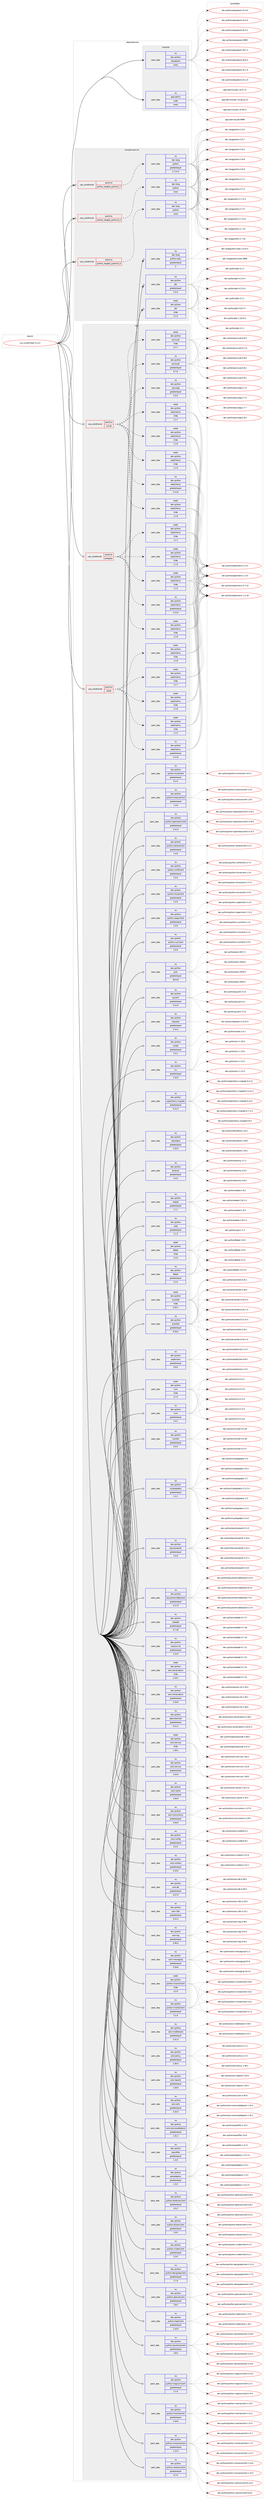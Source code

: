 digraph prolog {

# *************
# Graph options
# *************

newrank=true;
concentrate=true;
compound=true;
graph [rankdir=LR,fontname=Helvetica,fontsize=10,ranksep=1.5];#, ranksep=2.5, nodesep=0.2];
edge  [arrowhead=vee];
node  [fontname=Helvetica,fontsize=10];

# **********
# The ebuild
# **********

subgraph cluster_leftcol {
color=gray;
rank=same;
label=<<i>ebuild</i>>;
id [label="sys-cluster/heat-11.0.2", color=red, width=4, href="../sys-cluster/heat-11.0.2.svg"];
}

# ****************
# The dependencies
# ****************

subgraph cluster_midcol {
color=gray;
label=<<i>dependencies</i>>;
subgraph cluster_compile {
fillcolor="#eeeeee";
style=filled;
label=<<i>compile</i>>;
subgraph pack655716 {
dependency884077 [label=<<TABLE BORDER="0" CELLBORDER="1" CELLSPACING="0" CELLPADDING="4" WIDTH="220"><TR><TD ROWSPAN="6" CELLPADDING="30">pack_dep</TD></TR><TR><TD WIDTH="110">no</TD></TR><TR><TD>app-admin</TD></TR><TR><TD>sudo</TD></TR><TR><TD>none</TD></TR><TR><TD></TD></TR></TABLE>>, shape=none, color=blue];
}
id:e -> dependency884077:w [weight=20,style="solid",arrowhead="vee"];
subgraph pack655717 {
dependency884078 [label=<<TABLE BORDER="0" CELLBORDER="1" CELLSPACING="0" CELLPADDING="4" WIDTH="220"><TR><TD ROWSPAN="6" CELLPADDING="30">pack_dep</TD></TR><TR><TD WIDTH="110">no</TD></TR><TR><TD>dev-python</TD></TR><TR><TD>setuptools</TD></TR><TR><TD>none</TD></TR><TR><TD></TD></TR></TABLE>>, shape=none, color=blue];
}
id:e -> dependency884078:w [weight=20,style="solid",arrowhead="vee"];
}
subgraph cluster_compileandrun {
fillcolor="#eeeeee";
style=filled;
label=<<i>compile and run</i>>;
subgraph cond212853 {
dependency884079 [label=<<TABLE BORDER="0" CELLBORDER="1" CELLSPACING="0" CELLPADDING="4"><TR><TD ROWSPAN="3" CELLPADDING="10">use_conditional</TD></TR><TR><TD>positive</TD></TR><TR><TD>python_targets_python2_7</TD></TR></TABLE>>, shape=none, color=red];
subgraph pack655718 {
dependency884080 [label=<<TABLE BORDER="0" CELLBORDER="1" CELLSPACING="0" CELLPADDING="4" WIDTH="220"><TR><TD ROWSPAN="6" CELLPADDING="30">pack_dep</TD></TR><TR><TD WIDTH="110">no</TD></TR><TR><TD>dev-lang</TD></TR><TR><TD>python</TD></TR><TR><TD>greaterequal</TD></TR><TR><TD>2.7.5-r2</TD></TR></TABLE>>, shape=none, color=blue];
}
dependency884079:e -> dependency884080:w [weight=20,style="dashed",arrowhead="vee"];
}
id:e -> dependency884079:w [weight=20,style="solid",arrowhead="odotvee"];
subgraph cond212854 {
dependency884081 [label=<<TABLE BORDER="0" CELLBORDER="1" CELLSPACING="0" CELLPADDING="4"><TR><TD ROWSPAN="3" CELLPADDING="10">use_conditional</TD></TR><TR><TD>positive</TD></TR><TR><TD>python_targets_python3_5</TD></TR></TABLE>>, shape=none, color=red];
subgraph pack655719 {
dependency884082 [label=<<TABLE BORDER="0" CELLBORDER="1" CELLSPACING="0" CELLPADDING="4" WIDTH="220"><TR><TD ROWSPAN="6" CELLPADDING="30">pack_dep</TD></TR><TR><TD WIDTH="110">no</TD></TR><TR><TD>dev-lang</TD></TR><TR><TD>python</TD></TR><TR><TD>none</TD></TR><TR><TD></TD></TR></TABLE>>, shape=none, color=blue];
}
dependency884081:e -> dependency884082:w [weight=20,style="dashed",arrowhead="vee"];
}
id:e -> dependency884081:w [weight=20,style="solid",arrowhead="odotvee"];
subgraph cond212855 {
dependency884083 [label=<<TABLE BORDER="0" CELLBORDER="1" CELLSPACING="0" CELLPADDING="4"><TR><TD ROWSPAN="3" CELLPADDING="10">use_conditional</TD></TR><TR><TD>positive</TD></TR><TR><TD>python_targets_python3_6</TD></TR></TABLE>>, shape=none, color=red];
subgraph pack655720 {
dependency884084 [label=<<TABLE BORDER="0" CELLBORDER="1" CELLSPACING="0" CELLPADDING="4" WIDTH="220"><TR><TD ROWSPAN="6" CELLPADDING="30">pack_dep</TD></TR><TR><TD WIDTH="110">no</TD></TR><TR><TD>dev-lang</TD></TR><TR><TD>python</TD></TR><TR><TD>none</TD></TR><TR><TD></TD></TR></TABLE>>, shape=none, color=blue];
}
dependency884083:e -> dependency884084:w [weight=20,style="dashed",arrowhead="vee"];
}
id:e -> dependency884083:w [weight=20,style="solid",arrowhead="odotvee"];
subgraph pack655721 {
dependency884085 [label=<<TABLE BORDER="0" CELLBORDER="1" CELLSPACING="0" CELLPADDING="4" WIDTH="220"><TR><TD ROWSPAN="6" CELLPADDING="30">pack_dep</TD></TR><TR><TD WIDTH="110">no</TD></TR><TR><TD>dev-lang</TD></TR><TR><TD>python-exec</TD></TR><TR><TD>greaterequal</TD></TR><TR><TD>2</TD></TR></TABLE>>, shape=none, color=blue];
}
id:e -> dependency884085:w [weight=20,style="solid",arrowhead="odotvee"];
subgraph pack655722 {
dependency884086 [label=<<TABLE BORDER="0" CELLBORDER="1" CELLSPACING="0" CELLPADDING="4" WIDTH="220"><TR><TD ROWSPAN="6" CELLPADDING="30">pack_dep</TD></TR><TR><TD WIDTH="110">no</TD></TR><TR><TD>dev-python</TD></TR><TR><TD>pbr</TD></TR><TR><TD>greaterequal</TD></TR><TR><TD>2.0.0</TD></TR></TABLE>>, shape=none, color=blue];
}
id:e -> dependency884086:w [weight=20,style="solid",arrowhead="odotvee"];
subgraph pack655723 {
dependency884087 [label=<<TABLE BORDER="0" CELLBORDER="1" CELLSPACING="0" CELLPADDING="4" WIDTH="220"><TR><TD ROWSPAN="6" CELLPADDING="30">pack_dep</TD></TR><TR><TD WIDTH="110">weak</TD></TR><TR><TD>dev-python</TD></TR><TR><TD>pbr</TD></TR><TR><TD>tilde</TD></TR><TR><TD>2.1.0</TD></TR></TABLE>>, shape=none, color=blue];
}
id:e -> dependency884087:w [weight=20,style="solid",arrowhead="odotvee"];
}
subgraph cluster_run {
fillcolor="#eeeeee";
style=filled;
label=<<i>run</i>>;
subgraph cond212856 {
dependency884088 [label=<<TABLE BORDER="0" CELLBORDER="1" CELLSPACING="0" CELLPADDING="4"><TR><TD ROWSPAN="3" CELLPADDING="10">use_conditional</TD></TR><TR><TD>positive</TD></TR><TR><TD>mysql</TD></TR></TABLE>>, shape=none, color=red];
subgraph pack655724 {
dependency884089 [label=<<TABLE BORDER="0" CELLBORDER="1" CELLSPACING="0" CELLPADDING="4" WIDTH="220"><TR><TD ROWSPAN="6" CELLPADDING="30">pack_dep</TD></TR><TR><TD WIDTH="110">no</TD></TR><TR><TD>dev-python</TD></TR><TR><TD>pymysql</TD></TR><TR><TD>greaterequal</TD></TR><TR><TD>0.7.6</TD></TR></TABLE>>, shape=none, color=blue];
}
dependency884088:e -> dependency884089:w [weight=20,style="dashed",arrowhead="vee"];
subgraph pack655725 {
dependency884090 [label=<<TABLE BORDER="0" CELLBORDER="1" CELLSPACING="0" CELLPADDING="4" WIDTH="220"><TR><TD ROWSPAN="6" CELLPADDING="30">pack_dep</TD></TR><TR><TD WIDTH="110">weak</TD></TR><TR><TD>dev-python</TD></TR><TR><TD>pymysql</TD></TR><TR><TD>tilde</TD></TR><TR><TD>0.7.7</TD></TR></TABLE>>, shape=none, color=blue];
}
dependency884088:e -> dependency884090:w [weight=20,style="dashed",arrowhead="vee"];
subgraph pack655726 {
dependency884091 [label=<<TABLE BORDER="0" CELLBORDER="1" CELLSPACING="0" CELLPADDING="4" WIDTH="220"><TR><TD ROWSPAN="6" CELLPADDING="30">pack_dep</TD></TR><TR><TD WIDTH="110">no</TD></TR><TR><TD>dev-python</TD></TR><TR><TD>sqlalchemy</TD></TR><TR><TD>greaterequal</TD></TR><TR><TD>1.0.10</TD></TR></TABLE>>, shape=none, color=blue];
}
dependency884088:e -> dependency884091:w [weight=20,style="dashed",arrowhead="vee"];
subgraph pack655727 {
dependency884092 [label=<<TABLE BORDER="0" CELLBORDER="1" CELLSPACING="0" CELLPADDING="4" WIDTH="220"><TR><TD ROWSPAN="6" CELLPADDING="30">pack_dep</TD></TR><TR><TD WIDTH="110">weak</TD></TR><TR><TD>dev-python</TD></TR><TR><TD>sqlalchemy</TD></TR><TR><TD>tilde</TD></TR><TR><TD>1.1.5</TD></TR></TABLE>>, shape=none, color=blue];
}
dependency884088:e -> dependency884092:w [weight=20,style="dashed",arrowhead="vee"];
subgraph pack655728 {
dependency884093 [label=<<TABLE BORDER="0" CELLBORDER="1" CELLSPACING="0" CELLPADDING="4" WIDTH="220"><TR><TD ROWSPAN="6" CELLPADDING="30">pack_dep</TD></TR><TR><TD WIDTH="110">weak</TD></TR><TR><TD>dev-python</TD></TR><TR><TD>sqlalchemy</TD></TR><TR><TD>tilde</TD></TR><TR><TD>1.1.6</TD></TR></TABLE>>, shape=none, color=blue];
}
dependency884088:e -> dependency884093:w [weight=20,style="dashed",arrowhead="vee"];
subgraph pack655729 {
dependency884094 [label=<<TABLE BORDER="0" CELLBORDER="1" CELLSPACING="0" CELLPADDING="4" WIDTH="220"><TR><TD ROWSPAN="6" CELLPADDING="30">pack_dep</TD></TR><TR><TD WIDTH="110">weak</TD></TR><TR><TD>dev-python</TD></TR><TR><TD>sqlalchemy</TD></TR><TR><TD>tilde</TD></TR><TR><TD>1.1.7</TD></TR></TABLE>>, shape=none, color=blue];
}
dependency884088:e -> dependency884094:w [weight=20,style="dashed",arrowhead="vee"];
subgraph pack655730 {
dependency884095 [label=<<TABLE BORDER="0" CELLBORDER="1" CELLSPACING="0" CELLPADDING="4" WIDTH="220"><TR><TD ROWSPAN="6" CELLPADDING="30">pack_dep</TD></TR><TR><TD WIDTH="110">weak</TD></TR><TR><TD>dev-python</TD></TR><TR><TD>sqlalchemy</TD></TR><TR><TD>tilde</TD></TR><TR><TD>1.1.8</TD></TR></TABLE>>, shape=none, color=blue];
}
dependency884088:e -> dependency884095:w [weight=20,style="dashed",arrowhead="vee"];
}
id:e -> dependency884088:w [weight=20,style="solid",arrowhead="odot"];
subgraph cond212857 {
dependency884096 [label=<<TABLE BORDER="0" CELLBORDER="1" CELLSPACING="0" CELLPADDING="4"><TR><TD ROWSPAN="3" CELLPADDING="10">use_conditional</TD></TR><TR><TD>positive</TD></TR><TR><TD>postgres</TD></TR></TABLE>>, shape=none, color=red];
subgraph pack655731 {
dependency884097 [label=<<TABLE BORDER="0" CELLBORDER="1" CELLSPACING="0" CELLPADDING="4" WIDTH="220"><TR><TD ROWSPAN="6" CELLPADDING="30">pack_dep</TD></TR><TR><TD WIDTH="110">no</TD></TR><TR><TD>dev-python</TD></TR><TR><TD>psycopg</TD></TR><TR><TD>greaterequal</TD></TR><TR><TD>2.5.0</TD></TR></TABLE>>, shape=none, color=blue];
}
dependency884096:e -> dependency884097:w [weight=20,style="dashed",arrowhead="vee"];
subgraph pack655732 {
dependency884098 [label=<<TABLE BORDER="0" CELLBORDER="1" CELLSPACING="0" CELLPADDING="4" WIDTH="220"><TR><TD ROWSPAN="6" CELLPADDING="30">pack_dep</TD></TR><TR><TD WIDTH="110">no</TD></TR><TR><TD>dev-python</TD></TR><TR><TD>sqlalchemy</TD></TR><TR><TD>greaterequal</TD></TR><TR><TD>1.0.10</TD></TR></TABLE>>, shape=none, color=blue];
}
dependency884096:e -> dependency884098:w [weight=20,style="dashed",arrowhead="vee"];
subgraph pack655733 {
dependency884099 [label=<<TABLE BORDER="0" CELLBORDER="1" CELLSPACING="0" CELLPADDING="4" WIDTH="220"><TR><TD ROWSPAN="6" CELLPADDING="30">pack_dep</TD></TR><TR><TD WIDTH="110">weak</TD></TR><TR><TD>dev-python</TD></TR><TR><TD>sqlalchemy</TD></TR><TR><TD>tilde</TD></TR><TR><TD>1.1.5</TD></TR></TABLE>>, shape=none, color=blue];
}
dependency884096:e -> dependency884099:w [weight=20,style="dashed",arrowhead="vee"];
subgraph pack655734 {
dependency884100 [label=<<TABLE BORDER="0" CELLBORDER="1" CELLSPACING="0" CELLPADDING="4" WIDTH="220"><TR><TD ROWSPAN="6" CELLPADDING="30">pack_dep</TD></TR><TR><TD WIDTH="110">weak</TD></TR><TR><TD>dev-python</TD></TR><TR><TD>sqlalchemy</TD></TR><TR><TD>tilde</TD></TR><TR><TD>1.1.6</TD></TR></TABLE>>, shape=none, color=blue];
}
dependency884096:e -> dependency884100:w [weight=20,style="dashed",arrowhead="vee"];
subgraph pack655735 {
dependency884101 [label=<<TABLE BORDER="0" CELLBORDER="1" CELLSPACING="0" CELLPADDING="4" WIDTH="220"><TR><TD ROWSPAN="6" CELLPADDING="30">pack_dep</TD></TR><TR><TD WIDTH="110">weak</TD></TR><TR><TD>dev-python</TD></TR><TR><TD>sqlalchemy</TD></TR><TR><TD>tilde</TD></TR><TR><TD>1.1.7</TD></TR></TABLE>>, shape=none, color=blue];
}
dependency884096:e -> dependency884101:w [weight=20,style="dashed",arrowhead="vee"];
subgraph pack655736 {
dependency884102 [label=<<TABLE BORDER="0" CELLBORDER="1" CELLSPACING="0" CELLPADDING="4" WIDTH="220"><TR><TD ROWSPAN="6" CELLPADDING="30">pack_dep</TD></TR><TR><TD WIDTH="110">weak</TD></TR><TR><TD>dev-python</TD></TR><TR><TD>sqlalchemy</TD></TR><TR><TD>tilde</TD></TR><TR><TD>1.1.8</TD></TR></TABLE>>, shape=none, color=blue];
}
dependency884096:e -> dependency884102:w [weight=20,style="dashed",arrowhead="vee"];
}
id:e -> dependency884096:w [weight=20,style="solid",arrowhead="odot"];
subgraph cond212858 {
dependency884103 [label=<<TABLE BORDER="0" CELLBORDER="1" CELLSPACING="0" CELLPADDING="4"><TR><TD ROWSPAN="3" CELLPADDING="10">use_conditional</TD></TR><TR><TD>positive</TD></TR><TR><TD>sqlite</TD></TR></TABLE>>, shape=none, color=red];
subgraph pack655737 {
dependency884104 [label=<<TABLE BORDER="0" CELLBORDER="1" CELLSPACING="0" CELLPADDING="4" WIDTH="220"><TR><TD ROWSPAN="6" CELLPADDING="30">pack_dep</TD></TR><TR><TD WIDTH="110">no</TD></TR><TR><TD>dev-python</TD></TR><TR><TD>sqlalchemy</TD></TR><TR><TD>greaterequal</TD></TR><TR><TD>1.0.10</TD></TR></TABLE>>, shape=none, color=blue];
}
dependency884103:e -> dependency884104:w [weight=20,style="dashed",arrowhead="vee"];
subgraph pack655738 {
dependency884105 [label=<<TABLE BORDER="0" CELLBORDER="1" CELLSPACING="0" CELLPADDING="4" WIDTH="220"><TR><TD ROWSPAN="6" CELLPADDING="30">pack_dep</TD></TR><TR><TD WIDTH="110">weak</TD></TR><TR><TD>dev-python</TD></TR><TR><TD>sqlalchemy</TD></TR><TR><TD>tilde</TD></TR><TR><TD>1.1.5</TD></TR></TABLE>>, shape=none, color=blue];
}
dependency884103:e -> dependency884105:w [weight=20,style="dashed",arrowhead="vee"];
subgraph pack655739 {
dependency884106 [label=<<TABLE BORDER="0" CELLBORDER="1" CELLSPACING="0" CELLPADDING="4" WIDTH="220"><TR><TD ROWSPAN="6" CELLPADDING="30">pack_dep</TD></TR><TR><TD WIDTH="110">weak</TD></TR><TR><TD>dev-python</TD></TR><TR><TD>sqlalchemy</TD></TR><TR><TD>tilde</TD></TR><TR><TD>1.1.6</TD></TR></TABLE>>, shape=none, color=blue];
}
dependency884103:e -> dependency884106:w [weight=20,style="dashed",arrowhead="vee"];
subgraph pack655740 {
dependency884107 [label=<<TABLE BORDER="0" CELLBORDER="1" CELLSPACING="0" CELLPADDING="4" WIDTH="220"><TR><TD ROWSPAN="6" CELLPADDING="30">pack_dep</TD></TR><TR><TD WIDTH="110">weak</TD></TR><TR><TD>dev-python</TD></TR><TR><TD>sqlalchemy</TD></TR><TR><TD>tilde</TD></TR><TR><TD>1.1.7</TD></TR></TABLE>>, shape=none, color=blue];
}
dependency884103:e -> dependency884107:w [weight=20,style="dashed",arrowhead="vee"];
subgraph pack655741 {
dependency884108 [label=<<TABLE BORDER="0" CELLBORDER="1" CELLSPACING="0" CELLPADDING="4" WIDTH="220"><TR><TD ROWSPAN="6" CELLPADDING="30">pack_dep</TD></TR><TR><TD WIDTH="110">weak</TD></TR><TR><TD>dev-python</TD></TR><TR><TD>sqlalchemy</TD></TR><TR><TD>tilde</TD></TR><TR><TD>1.1.8</TD></TR></TABLE>>, shape=none, color=blue];
}
dependency884103:e -> dependency884108:w [weight=20,style="dashed",arrowhead="vee"];
}
id:e -> dependency884103:w [weight=20,style="solid",arrowhead="odot"];
subgraph pack655742 {
dependency884109 [label=<<TABLE BORDER="0" CELLBORDER="1" CELLSPACING="0" CELLPADDING="4" WIDTH="220"><TR><TD ROWSPAN="6" CELLPADDING="30">pack_dep</TD></TR><TR><TD WIDTH="110">no</TD></TR><TR><TD>dev-python</TD></TR><TR><TD>Babel</TD></TR><TR><TD>greaterequal</TD></TR><TR><TD>2.3.4</TD></TR></TABLE>>, shape=none, color=blue];
}
id:e -> dependency884109:w [weight=20,style="solid",arrowhead="odot"];
subgraph pack655743 {
dependency884110 [label=<<TABLE BORDER="0" CELLBORDER="1" CELLSPACING="0" CELLPADDING="4" WIDTH="220"><TR><TD ROWSPAN="6" CELLPADDING="30">pack_dep</TD></TR><TR><TD WIDTH="110">no</TD></TR><TR><TD>dev-python</TD></TR><TR><TD>aodhclient</TD></TR><TR><TD>greaterequal</TD></TR><TR><TD>0.9.0</TD></TR></TABLE>>, shape=none, color=blue];
}
id:e -> dependency884110:w [weight=20,style="solid",arrowhead="odot"];
subgraph pack655744 {
dependency884111 [label=<<TABLE BORDER="0" CELLBORDER="1" CELLSPACING="0" CELLPADDING="4" WIDTH="220"><TR><TD ROWSPAN="6" CELLPADDING="30">pack_dep</TD></TR><TR><TD WIDTH="110">no</TD></TR><TR><TD>dev-python</TD></TR><TR><TD>croniter</TD></TR><TR><TD>greaterequal</TD></TR><TR><TD>0.3.4</TD></TR></TABLE>>, shape=none, color=blue];
}
id:e -> dependency884111:w [weight=20,style="solid",arrowhead="odot"];
subgraph pack655745 {
dependency884112 [label=<<TABLE BORDER="0" CELLBORDER="1" CELLSPACING="0" CELLPADDING="4" WIDTH="220"><TR><TD ROWSPAN="6" CELLPADDING="30">pack_dep</TD></TR><TR><TD WIDTH="110">no</TD></TR><TR><TD>dev-python</TD></TR><TR><TD>cryptography</TD></TR><TR><TD>greaterequal</TD></TR><TR><TD>1.2.1</TD></TR></TABLE>>, shape=none, color=blue];
}
id:e -> dependency884112:w [weight=20,style="solid",arrowhead="odot"];
subgraph pack655746 {
dependency884113 [label=<<TABLE BORDER="0" CELLBORDER="1" CELLSPACING="0" CELLPADDING="4" WIDTH="220"><TR><TD ROWSPAN="6" CELLPADDING="30">pack_dep</TD></TR><TR><TD WIDTH="110">no</TD></TR><TR><TD>dev-python</TD></TR><TR><TD>eventlet</TD></TR><TR><TD>greaterequal</TD></TR><TR><TD>0.18.4</TD></TR></TABLE>>, shape=none, color=blue];
}
id:e -> dependency884113:w [weight=20,style="solid",arrowhead="odot"];
subgraph pack655747 {
dependency884114 [label=<<TABLE BORDER="0" CELLBORDER="1" CELLSPACING="0" CELLPADDING="4" WIDTH="220"><TR><TD ROWSPAN="6" CELLPADDING="30">pack_dep</TD></TR><TR><TD WIDTH="110">no</TD></TR><TR><TD>dev-python</TD></TR><TR><TD>keystoneauth</TD></TR><TR><TD>greaterequal</TD></TR><TR><TD>3.4.0</TD></TR></TABLE>>, shape=none, color=blue];
}
id:e -> dependency884114:w [weight=20,style="solid",arrowhead="odot"];
subgraph pack655748 {
dependency884115 [label=<<TABLE BORDER="0" CELLBORDER="1" CELLSPACING="0" CELLPADDING="4" WIDTH="220"><TR><TD ROWSPAN="6" CELLPADDING="30">pack_dep</TD></TR><TR><TD WIDTH="110">no</TD></TR><TR><TD>dev-python</TD></TR><TR><TD>keystonemiddleware</TD></TR><TR><TD>greaterequal</TD></TR><TR><TD>4.17.0</TD></TR></TABLE>>, shape=none, color=blue];
}
id:e -> dependency884115:w [weight=20,style="solid",arrowhead="odot"];
subgraph pack655749 {
dependency884116 [label=<<TABLE BORDER="0" CELLBORDER="1" CELLSPACING="0" CELLPADDING="4" WIDTH="220"><TR><TD ROWSPAN="6" CELLPADDING="30">pack_dep</TD></TR><TR><TD WIDTH="110">no</TD></TR><TR><TD>dev-python</TD></TR><TR><TD>lxml</TD></TR><TR><TD>greaterequal</TD></TR><TR><TD>3.4.1</TD></TR></TABLE>>, shape=none, color=blue];
}
id:e -> dependency884116:w [weight=20,style="solid",arrowhead="odot"];
subgraph pack655750 {
dependency884117 [label=<<TABLE BORDER="0" CELLBORDER="1" CELLSPACING="0" CELLPADDING="4" WIDTH="220"><TR><TD ROWSPAN="6" CELLPADDING="30">pack_dep</TD></TR><TR><TD WIDTH="110">no</TD></TR><TR><TD>dev-python</TD></TR><TR><TD>netaddr</TD></TR><TR><TD>greaterequal</TD></TR><TR><TD>0.7.18</TD></TR></TABLE>>, shape=none, color=blue];
}
id:e -> dependency884117:w [weight=20,style="solid",arrowhead="odot"];
subgraph pack655751 {
dependency884118 [label=<<TABLE BORDER="0" CELLBORDER="1" CELLSPACING="0" CELLPADDING="4" WIDTH="220"><TR><TD ROWSPAN="6" CELLPADDING="30">pack_dep</TD></TR><TR><TD WIDTH="110">no</TD></TR><TR><TD>dev-python</TD></TR><TR><TD>neutron-lib</TD></TR><TR><TD>greaterequal</TD></TR><TR><TD>1.14.0</TD></TR></TABLE>>, shape=none, color=blue];
}
id:e -> dependency884118:w [weight=20,style="solid",arrowhead="odot"];
subgraph pack655752 {
dependency884119 [label=<<TABLE BORDER="0" CELLBORDER="1" CELLSPACING="0" CELLPADDING="4" WIDTH="220"><TR><TD ROWSPAN="6" CELLPADDING="30">pack_dep</TD></TR><TR><TD WIDTH="110">no</TD></TR><TR><TD>dev-python</TD></TR><TR><TD>openstacksdk</TD></TR><TR><TD>greaterequal</TD></TR><TR><TD>0.11.2</TD></TR></TABLE>>, shape=none, color=blue];
}
id:e -> dependency884119:w [weight=20,style="solid",arrowhead="odot"];
subgraph pack655753 {
dependency884120 [label=<<TABLE BORDER="0" CELLBORDER="1" CELLSPACING="0" CELLPADDING="4" WIDTH="220"><TR><TD ROWSPAN="6" CELLPADDING="30">pack_dep</TD></TR><TR><TD WIDTH="110">no</TD></TR><TR><TD>dev-python</TD></TR><TR><TD>oslo-cache</TD></TR><TR><TD>greaterequal</TD></TR><TR><TD>1.26.0</TD></TR></TABLE>>, shape=none, color=blue];
}
id:e -> dependency884120:w [weight=20,style="solid",arrowhead="odot"];
subgraph pack655754 {
dependency884121 [label=<<TABLE BORDER="0" CELLBORDER="1" CELLSPACING="0" CELLPADDING="4" WIDTH="220"><TR><TD ROWSPAN="6" CELLPADDING="30">pack_dep</TD></TR><TR><TD WIDTH="110">no</TD></TR><TR><TD>dev-python</TD></TR><TR><TD>oslo-concurrency</TD></TR><TR><TD>greaterequal</TD></TR><TR><TD>3.26.0</TD></TR></TABLE>>, shape=none, color=blue];
}
id:e -> dependency884121:w [weight=20,style="solid",arrowhead="odot"];
subgraph pack655755 {
dependency884122 [label=<<TABLE BORDER="0" CELLBORDER="1" CELLSPACING="0" CELLPADDING="4" WIDTH="220"><TR><TD ROWSPAN="6" CELLPADDING="30">pack_dep</TD></TR><TR><TD WIDTH="110">no</TD></TR><TR><TD>dev-python</TD></TR><TR><TD>oslo-config</TD></TR><TR><TD>greaterequal</TD></TR><TR><TD>5.2.0</TD></TR></TABLE>>, shape=none, color=blue];
}
id:e -> dependency884122:w [weight=20,style="solid",arrowhead="odot"];
subgraph pack655756 {
dependency884123 [label=<<TABLE BORDER="0" CELLBORDER="1" CELLSPACING="0" CELLPADDING="4" WIDTH="220"><TR><TD ROWSPAN="6" CELLPADDING="30">pack_dep</TD></TR><TR><TD WIDTH="110">no</TD></TR><TR><TD>dev-python</TD></TR><TR><TD>oslo-context</TD></TR><TR><TD>greaterequal</TD></TR><TR><TD>2.19.2</TD></TR></TABLE>>, shape=none, color=blue];
}
id:e -> dependency884123:w [weight=20,style="solid",arrowhead="odot"];
subgraph pack655757 {
dependency884124 [label=<<TABLE BORDER="0" CELLBORDER="1" CELLSPACING="0" CELLPADDING="4" WIDTH="220"><TR><TD ROWSPAN="6" CELLPADDING="30">pack_dep</TD></TR><TR><TD WIDTH="110">no</TD></TR><TR><TD>dev-python</TD></TR><TR><TD>oslo-db</TD></TR><TR><TD>greaterequal</TD></TR><TR><TD>4.27.0</TD></TR></TABLE>>, shape=none, color=blue];
}
id:e -> dependency884124:w [weight=20,style="solid",arrowhead="odot"];
subgraph pack655758 {
dependency884125 [label=<<TABLE BORDER="0" CELLBORDER="1" CELLSPACING="0" CELLPADDING="4" WIDTH="220"><TR><TD ROWSPAN="6" CELLPADDING="30">pack_dep</TD></TR><TR><TD WIDTH="110">no</TD></TR><TR><TD>dev-python</TD></TR><TR><TD>oslo-i18n</TD></TR><TR><TD>greaterequal</TD></TR><TR><TD>3.15.3</TD></TR></TABLE>>, shape=none, color=blue];
}
id:e -> dependency884125:w [weight=20,style="solid",arrowhead="odot"];
subgraph pack655759 {
dependency884126 [label=<<TABLE BORDER="0" CELLBORDER="1" CELLSPACING="0" CELLPADDING="4" WIDTH="220"><TR><TD ROWSPAN="6" CELLPADDING="30">pack_dep</TD></TR><TR><TD WIDTH="110">no</TD></TR><TR><TD>dev-python</TD></TR><TR><TD>oslo-log</TD></TR><TR><TD>greaterequal</TD></TR><TR><TD>3.36.0</TD></TR></TABLE>>, shape=none, color=blue];
}
id:e -> dependency884126:w [weight=20,style="solid",arrowhead="odot"];
subgraph pack655760 {
dependency884127 [label=<<TABLE BORDER="0" CELLBORDER="1" CELLSPACING="0" CELLPADDING="4" WIDTH="220"><TR><TD ROWSPAN="6" CELLPADDING="30">pack_dep</TD></TR><TR><TD WIDTH="110">no</TD></TR><TR><TD>dev-python</TD></TR><TR><TD>oslo-messaging</TD></TR><TR><TD>greaterequal</TD></TR><TR><TD>5.29.0</TD></TR></TABLE>>, shape=none, color=blue];
}
id:e -> dependency884127:w [weight=20,style="solid",arrowhead="odot"];
subgraph pack655761 {
dependency884128 [label=<<TABLE BORDER="0" CELLBORDER="1" CELLSPACING="0" CELLPADDING="4" WIDTH="220"><TR><TD ROWSPAN="6" CELLPADDING="30">pack_dep</TD></TR><TR><TD WIDTH="110">no</TD></TR><TR><TD>dev-python</TD></TR><TR><TD>oslo-middleware</TD></TR><TR><TD>greaterequal</TD></TR><TR><TD>3.31.0</TD></TR></TABLE>>, shape=none, color=blue];
}
id:e -> dependency884128:w [weight=20,style="solid",arrowhead="odot"];
subgraph pack655762 {
dependency884129 [label=<<TABLE BORDER="0" CELLBORDER="1" CELLSPACING="0" CELLPADDING="4" WIDTH="220"><TR><TD ROWSPAN="6" CELLPADDING="30">pack_dep</TD></TR><TR><TD WIDTH="110">no</TD></TR><TR><TD>dev-python</TD></TR><TR><TD>oslo-policy</TD></TR><TR><TD>greaterequal</TD></TR><TR><TD>1.30.0</TD></TR></TABLE>>, shape=none, color=blue];
}
id:e -> dependency884129:w [weight=20,style="solid",arrowhead="odot"];
subgraph pack655763 {
dependency884130 [label=<<TABLE BORDER="0" CELLBORDER="1" CELLSPACING="0" CELLPADDING="4" WIDTH="220"><TR><TD ROWSPAN="6" CELLPADDING="30">pack_dep</TD></TR><TR><TD WIDTH="110">no</TD></TR><TR><TD>dev-python</TD></TR><TR><TD>oslo-reports</TD></TR><TR><TD>greaterequal</TD></TR><TR><TD>1.18.0</TD></TR></TABLE>>, shape=none, color=blue];
}
id:e -> dependency884130:w [weight=20,style="solid",arrowhead="odot"];
subgraph pack655764 {
dependency884131 [label=<<TABLE BORDER="0" CELLBORDER="1" CELLSPACING="0" CELLPADDING="4" WIDTH="220"><TR><TD ROWSPAN="6" CELLPADDING="30">pack_dep</TD></TR><TR><TD WIDTH="110">no</TD></TR><TR><TD>dev-python</TD></TR><TR><TD>oslo-serialization</TD></TR><TR><TD>greaterequal</TD></TR><TR><TD>2.18.0</TD></TR></TABLE>>, shape=none, color=blue];
}
id:e -> dependency884131:w [weight=20,style="solid",arrowhead="odot"];
subgraph pack655765 {
dependency884132 [label=<<TABLE BORDER="0" CELLBORDER="1" CELLSPACING="0" CELLPADDING="4" WIDTH="220"><TR><TD ROWSPAN="6" CELLPADDING="30">pack_dep</TD></TR><TR><TD WIDTH="110">no</TD></TR><TR><TD>dev-python</TD></TR><TR><TD>oslo-service</TD></TR><TR><TD>greaterequal</TD></TR><TR><TD>1.24.0</TD></TR></TABLE>>, shape=none, color=blue];
}
id:e -> dependency884132:w [weight=20,style="solid",arrowhead="odot"];
subgraph pack655766 {
dependency884133 [label=<<TABLE BORDER="0" CELLBORDER="1" CELLSPACING="0" CELLPADDING="4" WIDTH="220"><TR><TD ROWSPAN="6" CELLPADDING="30">pack_dep</TD></TR><TR><TD WIDTH="110">no</TD></TR><TR><TD>dev-python</TD></TR><TR><TD>oslo-utils</TD></TR><TR><TD>greaterequal</TD></TR><TR><TD>3.33.0</TD></TR></TABLE>>, shape=none, color=blue];
}
id:e -> dependency884133:w [weight=20,style="solid",arrowhead="odot"];
subgraph pack655767 {
dependency884134 [label=<<TABLE BORDER="0" CELLBORDER="1" CELLSPACING="0" CELLPADDING="4" WIDTH="220"><TR><TD ROWSPAN="6" CELLPADDING="30">pack_dep</TD></TR><TR><TD WIDTH="110">no</TD></TR><TR><TD>dev-python</TD></TR><TR><TD>oslo-versionedobjects</TD></TR><TR><TD>greaterequal</TD></TR><TR><TD>1.31.2</TD></TR></TABLE>>, shape=none, color=blue];
}
id:e -> dependency884134:w [weight=20,style="solid",arrowhead="odot"];
subgraph pack655768 {
dependency884135 [label=<<TABLE BORDER="0" CELLBORDER="1" CELLSPACING="0" CELLPADDING="4" WIDTH="220"><TR><TD ROWSPAN="6" CELLPADDING="30">pack_dep</TD></TR><TR><TD WIDTH="110">no</TD></TR><TR><TD>dev-python</TD></TR><TR><TD>osprofiler</TD></TR><TR><TD>greaterequal</TD></TR><TR><TD>1.4.0</TD></TR></TABLE>>, shape=none, color=blue];
}
id:e -> dependency884135:w [weight=20,style="solid",arrowhead="odot"];
subgraph pack655769 {
dependency884136 [label=<<TABLE BORDER="0" CELLBORDER="1" CELLSPACING="0" CELLPADDING="4" WIDTH="220"><TR><TD ROWSPAN="6" CELLPADDING="30">pack_dep</TD></TR><TR><TD WIDTH="110">no</TD></TR><TR><TD>dev-python</TD></TR><TR><TD>pastedeploy</TD></TR><TR><TD>greaterequal</TD></TR><TR><TD>1.5.0</TD></TR></TABLE>>, shape=none, color=blue];
}
id:e -> dependency884136:w [weight=20,style="solid",arrowhead="odot"];
subgraph pack655770 {
dependency884137 [label=<<TABLE BORDER="0" CELLBORDER="1" CELLSPACING="0" CELLPADDING="4" WIDTH="220"><TR><TD ROWSPAN="6" CELLPADDING="30">pack_dep</TD></TR><TR><TD WIDTH="110">no</TD></TR><TR><TD>dev-python</TD></TR><TR><TD>python-barbicanclient</TD></TR><TR><TD>greaterequal</TD></TR><TR><TD>4.5.2</TD></TR></TABLE>>, shape=none, color=blue];
}
id:e -> dependency884137:w [weight=20,style="solid",arrowhead="odot"];
subgraph pack655771 {
dependency884138 [label=<<TABLE BORDER="0" CELLBORDER="1" CELLSPACING="0" CELLPADDING="4" WIDTH="220"><TR><TD ROWSPAN="6" CELLPADDING="30">pack_dep</TD></TR><TR><TD WIDTH="110">no</TD></TR><TR><TD>dev-python</TD></TR><TR><TD>python-blazarclient</TD></TR><TR><TD>greaterequal</TD></TR><TR><TD>1.0.0</TD></TR></TABLE>>, shape=none, color=blue];
}
id:e -> dependency884138:w [weight=20,style="solid",arrowhead="odot"];
subgraph pack655772 {
dependency884139 [label=<<TABLE BORDER="0" CELLBORDER="1" CELLSPACING="0" CELLPADDING="4" WIDTH="220"><TR><TD ROWSPAN="6" CELLPADDING="30">pack_dep</TD></TR><TR><TD WIDTH="110">no</TD></TR><TR><TD>dev-python</TD></TR><TR><TD>python-cinderclient</TD></TR><TR><TD>greaterequal</TD></TR><TR><TD>3.3.0</TD></TR></TABLE>>, shape=none, color=blue];
}
id:e -> dependency884139:w [weight=20,style="solid",arrowhead="odot"];
subgraph pack655773 {
dependency884140 [label=<<TABLE BORDER="0" CELLBORDER="1" CELLSPACING="0" CELLPADDING="4" WIDTH="220"><TR><TD ROWSPAN="6" CELLPADDING="30">pack_dep</TD></TR><TR><TD WIDTH="110">no</TD></TR><TR><TD>dev-python</TD></TR><TR><TD>python-designateclient</TD></TR><TR><TD>greaterequal</TD></TR><TR><TD>2.7.0</TD></TR></TABLE>>, shape=none, color=blue];
}
id:e -> dependency884140:w [weight=20,style="solid",arrowhead="odot"];
subgraph pack655774 {
dependency884141 [label=<<TABLE BORDER="0" CELLBORDER="1" CELLSPACING="0" CELLPADDING="4" WIDTH="220"><TR><TD ROWSPAN="6" CELLPADDING="30">pack_dep</TD></TR><TR><TD WIDTH="110">no</TD></TR><TR><TD>dev-python</TD></TR><TR><TD>python-glanceclient</TD></TR><TR><TD>greaterequal</TD></TR><TR><TD>2.8.0</TD></TR></TABLE>>, shape=none, color=blue];
}
id:e -> dependency884141:w [weight=20,style="solid",arrowhead="odot"];
subgraph pack655775 {
dependency884142 [label=<<TABLE BORDER="0" CELLBORDER="1" CELLSPACING="0" CELLPADDING="4" WIDTH="220"><TR><TD ROWSPAN="6" CELLPADDING="30">pack_dep</TD></TR><TR><TD WIDTH="110">no</TD></TR><TR><TD>dev-python</TD></TR><TR><TD>python-heatclient</TD></TR><TR><TD>greaterequal</TD></TR><TR><TD>1.10.0</TD></TR></TABLE>>, shape=none, color=blue];
}
id:e -> dependency884142:w [weight=20,style="solid",arrowhead="odot"];
subgraph pack655776 {
dependency884143 [label=<<TABLE BORDER="0" CELLBORDER="1" CELLSPACING="0" CELLPADDING="4" WIDTH="220"><TR><TD ROWSPAN="6" CELLPADDING="30">pack_dep</TD></TR><TR><TD WIDTH="110">no</TD></TR><TR><TD>dev-python</TD></TR><TR><TD>python-keystoneclient</TD></TR><TR><TD>greaterequal</TD></TR><TR><TD>3.8.0</TD></TR></TABLE>>, shape=none, color=blue];
}
id:e -> dependency884143:w [weight=20,style="solid",arrowhead="odot"];
subgraph pack655777 {
dependency884144 [label=<<TABLE BORDER="0" CELLBORDER="1" CELLSPACING="0" CELLPADDING="4" WIDTH="220"><TR><TD ROWSPAN="6" CELLPADDING="30">pack_dep</TD></TR><TR><TD WIDTH="110">no</TD></TR><TR><TD>dev-python</TD></TR><TR><TD>python-magnumclient</TD></TR><TR><TD>greaterequal</TD></TR><TR><TD>2.1.0</TD></TR></TABLE>>, shape=none, color=blue];
}
id:e -> dependency884144:w [weight=20,style="solid",arrowhead="odot"];
subgraph pack655778 {
dependency884145 [label=<<TABLE BORDER="0" CELLBORDER="1" CELLSPACING="0" CELLPADDING="4" WIDTH="220"><TR><TD ROWSPAN="6" CELLPADDING="30">pack_dep</TD></TR><TR><TD WIDTH="110">no</TD></TR><TR><TD>dev-python</TD></TR><TR><TD>python-manilaclient</TD></TR><TR><TD>greaterequal</TD></TR><TR><TD>1.16.0</TD></TR></TABLE>>, shape=none, color=blue];
}
id:e -> dependency884145:w [weight=20,style="solid",arrowhead="odot"];
subgraph pack655779 {
dependency884146 [label=<<TABLE BORDER="0" CELLBORDER="1" CELLSPACING="0" CELLPADDING="4" WIDTH="220"><TR><TD ROWSPAN="6" CELLPADDING="30">pack_dep</TD></TR><TR><TD WIDTH="110">no</TD></TR><TR><TD>dev-python</TD></TR><TR><TD>python-mistralclient</TD></TR><TR><TD>greaterequal</TD></TR><TR><TD>3.1.0</TD></TR></TABLE>>, shape=none, color=blue];
}
id:e -> dependency884146:w [weight=20,style="solid",arrowhead="odot"];
subgraph pack655780 {
dependency884147 [label=<<TABLE BORDER="0" CELLBORDER="1" CELLSPACING="0" CELLPADDING="4" WIDTH="220"><TR><TD ROWSPAN="6" CELLPADDING="30">pack_dep</TD></TR><TR><TD WIDTH="110">no</TD></TR><TR><TD>dev-python</TD></TR><TR><TD>python-monascaclient</TD></TR><TR><TD>greaterequal</TD></TR><TR><TD>1.12.0</TD></TR></TABLE>>, shape=none, color=blue];
}
id:e -> dependency884147:w [weight=20,style="solid",arrowhead="odot"];
subgraph pack655781 {
dependency884148 [label=<<TABLE BORDER="0" CELLBORDER="1" CELLSPACING="0" CELLPADDING="4" WIDTH="220"><TR><TD ROWSPAN="6" CELLPADDING="30">pack_dep</TD></TR><TR><TD WIDTH="110">no</TD></TR><TR><TD>dev-python</TD></TR><TR><TD>python-neutronclient</TD></TR><TR><TD>greaterequal</TD></TR><TR><TD>6.7.0</TD></TR></TABLE>>, shape=none, color=blue];
}
id:e -> dependency884148:w [weight=20,style="solid",arrowhead="odot"];
subgraph pack655782 {
dependency884149 [label=<<TABLE BORDER="0" CELLBORDER="1" CELLSPACING="0" CELLPADDING="4" WIDTH="220"><TR><TD ROWSPAN="6" CELLPADDING="30">pack_dep</TD></TR><TR><TD WIDTH="110">no</TD></TR><TR><TD>dev-python</TD></TR><TR><TD>python-novaclient</TD></TR><TR><TD>greaterequal</TD></TR><TR><TD>9.1.0</TD></TR></TABLE>>, shape=none, color=blue];
}
id:e -> dependency884149:w [weight=20,style="solid",arrowhead="odot"];
subgraph pack655783 {
dependency884150 [label=<<TABLE BORDER="0" CELLBORDER="1" CELLSPACING="0" CELLPADDING="4" WIDTH="220"><TR><TD ROWSPAN="6" CELLPADDING="30">pack_dep</TD></TR><TR><TD WIDTH="110">no</TD></TR><TR><TD>dev-python</TD></TR><TR><TD>python-octaviaclient</TD></TR><TR><TD>greaterequal</TD></TR><TR><TD>1.3.0</TD></TR></TABLE>>, shape=none, color=blue];
}
id:e -> dependency884150:w [weight=20,style="solid",arrowhead="odot"];
subgraph pack655784 {
dependency884151 [label=<<TABLE BORDER="0" CELLBORDER="1" CELLSPACING="0" CELLPADDING="4" WIDTH="220"><TR><TD ROWSPAN="6" CELLPADDING="30">pack_dep</TD></TR><TR><TD WIDTH="110">no</TD></TR><TR><TD>dev-python</TD></TR><TR><TD>python-openstackclient</TD></TR><TR><TD>greaterequal</TD></TR><TR><TD>3.12.0</TD></TR></TABLE>>, shape=none, color=blue];
}
id:e -> dependency884151:w [weight=20,style="solid",arrowhead="odot"];
subgraph pack655785 {
dependency884152 [label=<<TABLE BORDER="0" CELLBORDER="1" CELLSPACING="0" CELLPADDING="4" WIDTH="220"><TR><TD ROWSPAN="6" CELLPADDING="30">pack_dep</TD></TR><TR><TD WIDTH="110">no</TD></TR><TR><TD>dev-python</TD></TR><TR><TD>python-saharaclient</TD></TR><TR><TD>greaterequal</TD></TR><TR><TD>1.4.0</TD></TR></TABLE>>, shape=none, color=blue];
}
id:e -> dependency884152:w [weight=20,style="solid",arrowhead="odot"];
subgraph pack655786 {
dependency884153 [label=<<TABLE BORDER="0" CELLBORDER="1" CELLSPACING="0" CELLPADDING="4" WIDTH="220"><TR><TD ROWSPAN="6" CELLPADDING="30">pack_dep</TD></TR><TR><TD WIDTH="110">no</TD></TR><TR><TD>dev-python</TD></TR><TR><TD>python-swiftclient</TD></TR><TR><TD>greaterequal</TD></TR><TR><TD>3.2.0</TD></TR></TABLE>>, shape=none, color=blue];
}
id:e -> dependency884153:w [weight=20,style="solid",arrowhead="odot"];
subgraph pack655787 {
dependency884154 [label=<<TABLE BORDER="0" CELLBORDER="1" CELLSPACING="0" CELLPADDING="4" WIDTH="220"><TR><TD ROWSPAN="6" CELLPADDING="30">pack_dep</TD></TR><TR><TD WIDTH="110">no</TD></TR><TR><TD>dev-python</TD></TR><TR><TD>python-troveclient</TD></TR><TR><TD>greaterequal</TD></TR><TR><TD>2.2.0</TD></TR></TABLE>>, shape=none, color=blue];
}
id:e -> dependency884154:w [weight=20,style="solid",arrowhead="odot"];
subgraph pack655788 {
dependency884155 [label=<<TABLE BORDER="0" CELLBORDER="1" CELLSPACING="0" CELLPADDING="4" WIDTH="220"><TR><TD ROWSPAN="6" CELLPADDING="30">pack_dep</TD></TR><TR><TD WIDTH="110">no</TD></TR><TR><TD>dev-python</TD></TR><TR><TD>python-zaqarclient</TD></TR><TR><TD>greaterequal</TD></TR><TR><TD>1.0.0</TD></TR></TABLE>>, shape=none, color=blue];
}
id:e -> dependency884155:w [weight=20,style="solid",arrowhead="odot"];
subgraph pack655789 {
dependency884156 [label=<<TABLE BORDER="0" CELLBORDER="1" CELLSPACING="0" CELLPADDING="4" WIDTH="220"><TR><TD ROWSPAN="6" CELLPADDING="30">pack_dep</TD></TR><TR><TD WIDTH="110">no</TD></TR><TR><TD>dev-python</TD></TR><TR><TD>python-zunclient</TD></TR><TR><TD>greaterequal</TD></TR><TR><TD>2.0.0</TD></TR></TABLE>>, shape=none, color=blue];
}
id:e -> dependency884156:w [weight=20,style="solid",arrowhead="odot"];
subgraph pack655790 {
dependency884157 [label=<<TABLE BORDER="0" CELLBORDER="1" CELLSPACING="0" CELLPADDING="4" WIDTH="220"><TR><TD ROWSPAN="6" CELLPADDING="30">pack_dep</TD></TR><TR><TD WIDTH="110">no</TD></TR><TR><TD>dev-python</TD></TR><TR><TD>pytz</TD></TR><TR><TD>greaterequal</TD></TR><TR><TD>2013.6</TD></TR></TABLE>>, shape=none, color=blue];
}
id:e -> dependency884157:w [weight=20,style="solid",arrowhead="odot"];
subgraph pack655791 {
dependency884158 [label=<<TABLE BORDER="0" CELLBORDER="1" CELLSPACING="0" CELLPADDING="4" WIDTH="220"><TR><TD ROWSPAN="6" CELLPADDING="30">pack_dep</TD></TR><TR><TD WIDTH="110">no</TD></TR><TR><TD>dev-python</TD></TR><TR><TD>pyyaml</TD></TR><TR><TD>greaterequal</TD></TR><TR><TD>3.12.0</TD></TR></TABLE>>, shape=none, color=blue];
}
id:e -> dependency884158:w [weight=20,style="solid",arrowhead="odot"];
subgraph pack655792 {
dependency884159 [label=<<TABLE BORDER="0" CELLBORDER="1" CELLSPACING="0" CELLPADDING="4" WIDTH="220"><TR><TD ROWSPAN="6" CELLPADDING="30">pack_dep</TD></TR><TR><TD WIDTH="110">no</TD></TR><TR><TD>dev-python</TD></TR><TR><TD>requests</TD></TR><TR><TD>greaterequal</TD></TR><TR><TD>2.14.2</TD></TR></TABLE>>, shape=none, color=blue];
}
id:e -> dependency884159:w [weight=20,style="solid",arrowhead="odot"];
subgraph pack655793 {
dependency884160 [label=<<TABLE BORDER="0" CELLBORDER="1" CELLSPACING="0" CELLPADDING="4" WIDTH="220"><TR><TD ROWSPAN="6" CELLPADDING="30">pack_dep</TD></TR><TR><TD WIDTH="110">no</TD></TR><TR><TD>dev-python</TD></TR><TR><TD>routes</TD></TR><TR><TD>greaterequal</TD></TR><TR><TD>2.3.1</TD></TR></TABLE>>, shape=none, color=blue];
}
id:e -> dependency884160:w [weight=20,style="solid",arrowhead="odot"];
subgraph pack655794 {
dependency884161 [label=<<TABLE BORDER="0" CELLBORDER="1" CELLSPACING="0" CELLPADDING="4" WIDTH="220"><TR><TD ROWSPAN="6" CELLPADDING="30">pack_dep</TD></TR><TR><TD WIDTH="110">no</TD></TR><TR><TD>dev-python</TD></TR><TR><TD>six</TD></TR><TR><TD>greaterequal</TD></TR><TR><TD>1.10.0</TD></TR></TABLE>>, shape=none, color=blue];
}
id:e -> dependency884161:w [weight=20,style="solid",arrowhead="odot"];
subgraph pack655795 {
dependency884162 [label=<<TABLE BORDER="0" CELLBORDER="1" CELLSPACING="0" CELLPADDING="4" WIDTH="220"><TR><TD ROWSPAN="6" CELLPADDING="30">pack_dep</TD></TR><TR><TD WIDTH="110">no</TD></TR><TR><TD>dev-python</TD></TR><TR><TD>sqlalchemy-migrate</TD></TR><TR><TD>greaterequal</TD></TR><TR><TD>0.11.0</TD></TR></TABLE>>, shape=none, color=blue];
}
id:e -> dependency884162:w [weight=20,style="solid",arrowhead="odot"];
subgraph pack655796 {
dependency884163 [label=<<TABLE BORDER="0" CELLBORDER="1" CELLSPACING="0" CELLPADDING="4" WIDTH="220"><TR><TD ROWSPAN="6" CELLPADDING="30">pack_dep</TD></TR><TR><TD WIDTH="110">no</TD></TR><TR><TD>dev-python</TD></TR><TR><TD>stevedore</TD></TR><TR><TD>greaterequal</TD></TR><TR><TD>1.20.0</TD></TR></TABLE>>, shape=none, color=blue];
}
id:e -> dependency884163:w [weight=20,style="solid",arrowhead="odot"];
subgraph pack655797 {
dependency884164 [label=<<TABLE BORDER="0" CELLBORDER="1" CELLSPACING="0" CELLPADDING="4" WIDTH="220"><TR><TD ROWSPAN="6" CELLPADDING="30">pack_dep</TD></TR><TR><TD WIDTH="110">no</TD></TR><TR><TD>dev-python</TD></TR><TR><TD>tenacity</TD></TR><TR><TD>greaterequal</TD></TR><TR><TD>4.4.0</TD></TR></TABLE>>, shape=none, color=blue];
}
id:e -> dependency884164:w [weight=20,style="solid",arrowhead="odot"];
subgraph pack655798 {
dependency884165 [label=<<TABLE BORDER="0" CELLBORDER="1" CELLSPACING="0" CELLPADDING="4" WIDTH="220"><TR><TD ROWSPAN="6" CELLPADDING="30">pack_dep</TD></TR><TR><TD WIDTH="110">no</TD></TR><TR><TD>dev-python</TD></TR><TR><TD>webob</TD></TR><TR><TD>greaterequal</TD></TR><TR><TD>1.7.1</TD></TR></TABLE>>, shape=none, color=blue];
}
id:e -> dependency884165:w [weight=20,style="solid",arrowhead="odot"];
subgraph pack655799 {
dependency884166 [label=<<TABLE BORDER="0" CELLBORDER="1" CELLSPACING="0" CELLPADDING="4" WIDTH="220"><TR><TD ROWSPAN="6" CELLPADDING="30">pack_dep</TD></TR><TR><TD WIDTH="110">no</TD></TR><TR><TD>dev-python</TD></TR><TR><TD>yaql</TD></TR><TR><TD>greaterequal</TD></TR><TR><TD>1.1.3</TD></TR></TABLE>>, shape=none, color=blue];
}
id:e -> dependency884166:w [weight=20,style="solid",arrowhead="odot"];
subgraph pack655800 {
dependency884167 [label=<<TABLE BORDER="0" CELLBORDER="1" CELLSPACING="0" CELLPADDING="4" WIDTH="220"><TR><TD ROWSPAN="6" CELLPADDING="30">pack_dep</TD></TR><TR><TD WIDTH="110">weak</TD></TR><TR><TD>dev-python</TD></TR><TR><TD>Babel</TD></TR><TR><TD>tilde</TD></TR><TR><TD>2.4.0</TD></TR></TABLE>>, shape=none, color=blue];
}
id:e -> dependency884167:w [weight=20,style="solid",arrowhead="odot"];
subgraph pack655801 {
dependency884168 [label=<<TABLE BORDER="0" CELLBORDER="1" CELLSPACING="0" CELLPADDING="4" WIDTH="220"><TR><TD ROWSPAN="6" CELLPADDING="30">pack_dep</TD></TR><TR><TD WIDTH="110">weak</TD></TR><TR><TD>dev-python</TD></TR><TR><TD>eventlet</TD></TR><TR><TD>tilde</TD></TR><TR><TD>0.20.1</TD></TR></TABLE>>, shape=none, color=blue];
}
id:e -> dependency884168:w [weight=20,style="solid",arrowhead="odot"];
subgraph pack655802 {
dependency884169 [label=<<TABLE BORDER="0" CELLBORDER="1" CELLSPACING="0" CELLPADDING="4" WIDTH="220"><TR><TD ROWSPAN="6" CELLPADDING="30">pack_dep</TD></TR><TR><TD WIDTH="110">weak</TD></TR><TR><TD>dev-python</TD></TR><TR><TD>lxml</TD></TR><TR><TD>tilde</TD></TR><TR><TD>3.7.0</TD></TR></TABLE>>, shape=none, color=blue];
}
id:e -> dependency884169:w [weight=20,style="solid",arrowhead="odot"];
subgraph pack655803 {
dependency884170 [label=<<TABLE BORDER="0" CELLBORDER="1" CELLSPACING="0" CELLPADDING="4" WIDTH="220"><TR><TD ROWSPAN="6" CELLPADDING="30">pack_dep</TD></TR><TR><TD WIDTH="110">weak</TD></TR><TR><TD>dev-python</TD></TR><TR><TD>oslo-serialization</TD></TR><TR><TD>tilde</TD></TR><TR><TD>2.19.1</TD></TR></TABLE>>, shape=none, color=blue];
}
id:e -> dependency884170:w [weight=20,style="solid",arrowhead="odot"];
subgraph pack655804 {
dependency884171 [label=<<TABLE BORDER="0" CELLBORDER="1" CELLSPACING="0" CELLPADDING="4" WIDTH="220"><TR><TD ROWSPAN="6" CELLPADDING="30">pack_dep</TD></TR><TR><TD WIDTH="110">weak</TD></TR><TR><TD>dev-python</TD></TR><TR><TD>oslo-service</TD></TR><TR><TD>tilde</TD></TR><TR><TD>1.28.1</TD></TR></TABLE>>, shape=none, color=blue];
}
id:e -> dependency884171:w [weight=20,style="solid",arrowhead="odot"];
subgraph pack655805 {
dependency884172 [label=<<TABLE BORDER="0" CELLBORDER="1" CELLSPACING="0" CELLPADDING="4" WIDTH="220"><TR><TD ROWSPAN="6" CELLPADDING="30">pack_dep</TD></TR><TR><TD WIDTH="110">weak</TD></TR><TR><TD>dev-python</TD></TR><TR><TD>python-mistralclient</TD></TR><TR><TD>tilde</TD></TR><TR><TD>3.2.0</TD></TR></TABLE>>, shape=none, color=blue];
}
id:e -> dependency884172:w [weight=20,style="solid",arrowhead="odot"];
}
}

# **************
# The candidates
# **************

subgraph cluster_choices {
rank=same;
color=gray;
label=<<i>candidates</i>>;

subgraph choice655716 {
color=black;
nodesep=1;
choice97112112459710010910511047115117100111454946564650554511449 [label="app-admin/sudo-1.8.27-r1", color=red, width=4,href="../app-admin/sudo-1.8.27-r1.svg"];
choice971121124597100109105110471151171001114549465646505695112494511450 [label="app-admin/sudo-1.8.28_p1-r2", color=red, width=4,href="../app-admin/sudo-1.8.28_p1-r2.svg"];
choice97112112459710010910511047115117100111454946564650574511450 [label="app-admin/sudo-1.8.29-r2", color=red, width=4,href="../app-admin/sudo-1.8.29-r2.svg"];
choice971121124597100109105110471151171001114557575757 [label="app-admin/sudo-9999", color=red, width=4,href="../app-admin/sudo-9999.svg"];
dependency884077:e -> choice97112112459710010910511047115117100111454946564650554511449:w [style=dotted,weight="100"];
dependency884077:e -> choice971121124597100109105110471151171001114549465646505695112494511450:w [style=dotted,weight="100"];
dependency884077:e -> choice97112112459710010910511047115117100111454946564650574511450:w [style=dotted,weight="100"];
dependency884077:e -> choice971121124597100109105110471151171001114557575757:w [style=dotted,weight="100"];
}
subgraph choice655717 {
color=black;
nodesep=1;
choice100101118451121211161041111104711510111611711211611111110811545515446554650 [label="dev-python/setuptools-36.7.2", color=red, width=4,href="../dev-python/setuptools-36.7.2.svg"];
choice100101118451121211161041111104711510111611711211611111110811545524846544651 [label="dev-python/setuptools-40.6.3", color=red, width=4,href="../dev-python/setuptools-40.6.3.svg"];
choice100101118451121211161041111104711510111611711211611111110811545524946494648 [label="dev-python/setuptools-41.1.0", color=red, width=4,href="../dev-python/setuptools-41.1.0.svg"];
choice100101118451121211161041111104711510111611711211611111110811545524946504648 [label="dev-python/setuptools-41.2.0", color=red, width=4,href="../dev-python/setuptools-41.2.0.svg"];
choice100101118451121211161041111104711510111611711211611111110811545524946524648 [label="dev-python/setuptools-41.4.0", color=red, width=4,href="../dev-python/setuptools-41.4.0.svg"];
choice100101118451121211161041111104711510111611711211611111110811545524946534648 [label="dev-python/setuptools-41.5.0", color=red, width=4,href="../dev-python/setuptools-41.5.0.svg"];
choice100101118451121211161041111104711510111611711211611111110811545524946534649 [label="dev-python/setuptools-41.5.1", color=red, width=4,href="../dev-python/setuptools-41.5.1.svg"];
choice10010111845112121116104111110471151011161171121161111111081154557575757 [label="dev-python/setuptools-9999", color=red, width=4,href="../dev-python/setuptools-9999.svg"];
dependency884078:e -> choice100101118451121211161041111104711510111611711211611111110811545515446554650:w [style=dotted,weight="100"];
dependency884078:e -> choice100101118451121211161041111104711510111611711211611111110811545524846544651:w [style=dotted,weight="100"];
dependency884078:e -> choice100101118451121211161041111104711510111611711211611111110811545524946494648:w [style=dotted,weight="100"];
dependency884078:e -> choice100101118451121211161041111104711510111611711211611111110811545524946504648:w [style=dotted,weight="100"];
dependency884078:e -> choice100101118451121211161041111104711510111611711211611111110811545524946524648:w [style=dotted,weight="100"];
dependency884078:e -> choice100101118451121211161041111104711510111611711211611111110811545524946534648:w [style=dotted,weight="100"];
dependency884078:e -> choice100101118451121211161041111104711510111611711211611111110811545524946534649:w [style=dotted,weight="100"];
dependency884078:e -> choice10010111845112121116104111110471151011161171121161111111081154557575757:w [style=dotted,weight="100"];
}
subgraph choice655718 {
color=black;
nodesep=1;
choice10010111845108971101034711212111610411111045504655464953 [label="dev-lang/python-2.7.15", color=red, width=4,href="../dev-lang/python-2.7.15.svg"];
choice10010111845108971101034711212111610411111045504655464954 [label="dev-lang/python-2.7.16", color=red, width=4,href="../dev-lang/python-2.7.16.svg"];
choice100101118451089711010347112121116104111110455146534653 [label="dev-lang/python-3.5.5", color=red, width=4,href="../dev-lang/python-3.5.5.svg"];
choice100101118451089711010347112121116104111110455146534655 [label="dev-lang/python-3.5.7", color=red, width=4,href="../dev-lang/python-3.5.7.svg"];
choice100101118451089711010347112121116104111110455146544653 [label="dev-lang/python-3.6.5", color=red, width=4,href="../dev-lang/python-3.6.5.svg"];
choice100101118451089711010347112121116104111110455146544656 [label="dev-lang/python-3.6.8", color=red, width=4,href="../dev-lang/python-3.6.8.svg"];
choice100101118451089711010347112121116104111110455146544657 [label="dev-lang/python-3.6.9", color=red, width=4,href="../dev-lang/python-3.6.9.svg"];
choice100101118451089711010347112121116104111110455146554650 [label="dev-lang/python-3.7.2", color=red, width=4,href="../dev-lang/python-3.7.2.svg"];
choice100101118451089711010347112121116104111110455146554651 [label="dev-lang/python-3.7.3", color=red, width=4,href="../dev-lang/python-3.7.3.svg"];
choice1001011184510897110103471121211161041111104551465546524511449 [label="dev-lang/python-3.7.4-r1", color=red, width=4,href="../dev-lang/python-3.7.4-r1.svg"];
choice100101118451089711010347112121116104111110455146554653 [label="dev-lang/python-3.7.5", color=red, width=4,href="../dev-lang/python-3.7.5.svg"];
choice1001011184510897110103471121211161041111104551465546534511449 [label="dev-lang/python-3.7.5-r1", color=red, width=4,href="../dev-lang/python-3.7.5-r1.svg"];
dependency884080:e -> choice10010111845108971101034711212111610411111045504655464953:w [style=dotted,weight="100"];
dependency884080:e -> choice10010111845108971101034711212111610411111045504655464954:w [style=dotted,weight="100"];
dependency884080:e -> choice100101118451089711010347112121116104111110455146534653:w [style=dotted,weight="100"];
dependency884080:e -> choice100101118451089711010347112121116104111110455146534655:w [style=dotted,weight="100"];
dependency884080:e -> choice100101118451089711010347112121116104111110455146544653:w [style=dotted,weight="100"];
dependency884080:e -> choice100101118451089711010347112121116104111110455146544656:w [style=dotted,weight="100"];
dependency884080:e -> choice100101118451089711010347112121116104111110455146544657:w [style=dotted,weight="100"];
dependency884080:e -> choice100101118451089711010347112121116104111110455146554650:w [style=dotted,weight="100"];
dependency884080:e -> choice100101118451089711010347112121116104111110455146554651:w [style=dotted,weight="100"];
dependency884080:e -> choice1001011184510897110103471121211161041111104551465546524511449:w [style=dotted,weight="100"];
dependency884080:e -> choice100101118451089711010347112121116104111110455146554653:w [style=dotted,weight="100"];
dependency884080:e -> choice1001011184510897110103471121211161041111104551465546534511449:w [style=dotted,weight="100"];
}
subgraph choice655719 {
color=black;
nodesep=1;
choice10010111845108971101034711212111610411111045504655464953 [label="dev-lang/python-2.7.15", color=red, width=4,href="../dev-lang/python-2.7.15.svg"];
choice10010111845108971101034711212111610411111045504655464954 [label="dev-lang/python-2.7.16", color=red, width=4,href="../dev-lang/python-2.7.16.svg"];
choice100101118451089711010347112121116104111110455146534653 [label="dev-lang/python-3.5.5", color=red, width=4,href="../dev-lang/python-3.5.5.svg"];
choice100101118451089711010347112121116104111110455146534655 [label="dev-lang/python-3.5.7", color=red, width=4,href="../dev-lang/python-3.5.7.svg"];
choice100101118451089711010347112121116104111110455146544653 [label="dev-lang/python-3.6.5", color=red, width=4,href="../dev-lang/python-3.6.5.svg"];
choice100101118451089711010347112121116104111110455146544656 [label="dev-lang/python-3.6.8", color=red, width=4,href="../dev-lang/python-3.6.8.svg"];
choice100101118451089711010347112121116104111110455146544657 [label="dev-lang/python-3.6.9", color=red, width=4,href="../dev-lang/python-3.6.9.svg"];
choice100101118451089711010347112121116104111110455146554650 [label="dev-lang/python-3.7.2", color=red, width=4,href="../dev-lang/python-3.7.2.svg"];
choice100101118451089711010347112121116104111110455146554651 [label="dev-lang/python-3.7.3", color=red, width=4,href="../dev-lang/python-3.7.3.svg"];
choice1001011184510897110103471121211161041111104551465546524511449 [label="dev-lang/python-3.7.4-r1", color=red, width=4,href="../dev-lang/python-3.7.4-r1.svg"];
choice100101118451089711010347112121116104111110455146554653 [label="dev-lang/python-3.7.5", color=red, width=4,href="../dev-lang/python-3.7.5.svg"];
choice1001011184510897110103471121211161041111104551465546534511449 [label="dev-lang/python-3.7.5-r1", color=red, width=4,href="../dev-lang/python-3.7.5-r1.svg"];
dependency884082:e -> choice10010111845108971101034711212111610411111045504655464953:w [style=dotted,weight="100"];
dependency884082:e -> choice10010111845108971101034711212111610411111045504655464954:w [style=dotted,weight="100"];
dependency884082:e -> choice100101118451089711010347112121116104111110455146534653:w [style=dotted,weight="100"];
dependency884082:e -> choice100101118451089711010347112121116104111110455146534655:w [style=dotted,weight="100"];
dependency884082:e -> choice100101118451089711010347112121116104111110455146544653:w [style=dotted,weight="100"];
dependency884082:e -> choice100101118451089711010347112121116104111110455146544656:w [style=dotted,weight="100"];
dependency884082:e -> choice100101118451089711010347112121116104111110455146544657:w [style=dotted,weight="100"];
dependency884082:e -> choice100101118451089711010347112121116104111110455146554650:w [style=dotted,weight="100"];
dependency884082:e -> choice100101118451089711010347112121116104111110455146554651:w [style=dotted,weight="100"];
dependency884082:e -> choice1001011184510897110103471121211161041111104551465546524511449:w [style=dotted,weight="100"];
dependency884082:e -> choice100101118451089711010347112121116104111110455146554653:w [style=dotted,weight="100"];
dependency884082:e -> choice1001011184510897110103471121211161041111104551465546534511449:w [style=dotted,weight="100"];
}
subgraph choice655720 {
color=black;
nodesep=1;
choice10010111845108971101034711212111610411111045504655464953 [label="dev-lang/python-2.7.15", color=red, width=4,href="../dev-lang/python-2.7.15.svg"];
choice10010111845108971101034711212111610411111045504655464954 [label="dev-lang/python-2.7.16", color=red, width=4,href="../dev-lang/python-2.7.16.svg"];
choice100101118451089711010347112121116104111110455146534653 [label="dev-lang/python-3.5.5", color=red, width=4,href="../dev-lang/python-3.5.5.svg"];
choice100101118451089711010347112121116104111110455146534655 [label="dev-lang/python-3.5.7", color=red, width=4,href="../dev-lang/python-3.5.7.svg"];
choice100101118451089711010347112121116104111110455146544653 [label="dev-lang/python-3.6.5", color=red, width=4,href="../dev-lang/python-3.6.5.svg"];
choice100101118451089711010347112121116104111110455146544656 [label="dev-lang/python-3.6.8", color=red, width=4,href="../dev-lang/python-3.6.8.svg"];
choice100101118451089711010347112121116104111110455146544657 [label="dev-lang/python-3.6.9", color=red, width=4,href="../dev-lang/python-3.6.9.svg"];
choice100101118451089711010347112121116104111110455146554650 [label="dev-lang/python-3.7.2", color=red, width=4,href="../dev-lang/python-3.7.2.svg"];
choice100101118451089711010347112121116104111110455146554651 [label="dev-lang/python-3.7.3", color=red, width=4,href="../dev-lang/python-3.7.3.svg"];
choice1001011184510897110103471121211161041111104551465546524511449 [label="dev-lang/python-3.7.4-r1", color=red, width=4,href="../dev-lang/python-3.7.4-r1.svg"];
choice100101118451089711010347112121116104111110455146554653 [label="dev-lang/python-3.7.5", color=red, width=4,href="../dev-lang/python-3.7.5.svg"];
choice1001011184510897110103471121211161041111104551465546534511449 [label="dev-lang/python-3.7.5-r1", color=red, width=4,href="../dev-lang/python-3.7.5-r1.svg"];
dependency884084:e -> choice10010111845108971101034711212111610411111045504655464953:w [style=dotted,weight="100"];
dependency884084:e -> choice10010111845108971101034711212111610411111045504655464954:w [style=dotted,weight="100"];
dependency884084:e -> choice100101118451089711010347112121116104111110455146534653:w [style=dotted,weight="100"];
dependency884084:e -> choice100101118451089711010347112121116104111110455146534655:w [style=dotted,weight="100"];
dependency884084:e -> choice100101118451089711010347112121116104111110455146544653:w [style=dotted,weight="100"];
dependency884084:e -> choice100101118451089711010347112121116104111110455146544656:w [style=dotted,weight="100"];
dependency884084:e -> choice100101118451089711010347112121116104111110455146544657:w [style=dotted,weight="100"];
dependency884084:e -> choice100101118451089711010347112121116104111110455146554650:w [style=dotted,weight="100"];
dependency884084:e -> choice100101118451089711010347112121116104111110455146554651:w [style=dotted,weight="100"];
dependency884084:e -> choice1001011184510897110103471121211161041111104551465546524511449:w [style=dotted,weight="100"];
dependency884084:e -> choice100101118451089711010347112121116104111110455146554653:w [style=dotted,weight="100"];
dependency884084:e -> choice1001011184510897110103471121211161041111104551465546534511449:w [style=dotted,weight="100"];
}
subgraph choice655721 {
color=black;
nodesep=1;
choice10010111845108971101034711212111610411111045101120101994550465246544511449 [label="dev-lang/python-exec-2.4.6-r1", color=red, width=4,href="../dev-lang/python-exec-2.4.6-r1.svg"];
choice10010111845108971101034711212111610411111045101120101994557575757 [label="dev-lang/python-exec-9999", color=red, width=4,href="../dev-lang/python-exec-9999.svg"];
dependency884085:e -> choice10010111845108971101034711212111610411111045101120101994550465246544511449:w [style=dotted,weight="100"];
dependency884085:e -> choice10010111845108971101034711212111610411111045101120101994557575757:w [style=dotted,weight="100"];
}
subgraph choice655722 {
color=black;
nodesep=1;
choice1001011184511212111610411111047112981144548465646504511449 [label="dev-python/pbr-0.8.2-r1", color=red, width=4,href="../dev-python/pbr-0.8.2-r1.svg"];
choice100101118451121211161041111104711298114454946494846484511449 [label="dev-python/pbr-1.10.0-r1", color=red, width=4,href="../dev-python/pbr-1.10.0-r1.svg"];
choice100101118451121211161041111104711298114455146494649 [label="dev-python/pbr-3.1.1", color=red, width=4,href="../dev-python/pbr-3.1.1.svg"];
choice100101118451121211161041111104711298114455246494649 [label="dev-python/pbr-4.1.1", color=red, width=4,href="../dev-python/pbr-4.1.1.svg"];
choice1001011184511212111610411111047112981144552465046484511449 [label="dev-python/pbr-4.2.0-r1", color=red, width=4,href="../dev-python/pbr-4.2.0-r1.svg"];
choice1001011184511212111610411111047112981144552465046484511450 [label="dev-python/pbr-4.2.0-r2", color=red, width=4,href="../dev-python/pbr-4.2.0-r2.svg"];
choice100101118451121211161041111104711298114455346494649 [label="dev-python/pbr-5.1.1", color=red, width=4,href="../dev-python/pbr-5.1.1.svg"];
dependency884086:e -> choice1001011184511212111610411111047112981144548465646504511449:w [style=dotted,weight="100"];
dependency884086:e -> choice100101118451121211161041111104711298114454946494846484511449:w [style=dotted,weight="100"];
dependency884086:e -> choice100101118451121211161041111104711298114455146494649:w [style=dotted,weight="100"];
dependency884086:e -> choice100101118451121211161041111104711298114455246494649:w [style=dotted,weight="100"];
dependency884086:e -> choice1001011184511212111610411111047112981144552465046484511449:w [style=dotted,weight="100"];
dependency884086:e -> choice1001011184511212111610411111047112981144552465046484511450:w [style=dotted,weight="100"];
dependency884086:e -> choice100101118451121211161041111104711298114455346494649:w [style=dotted,weight="100"];
}
subgraph choice655723 {
color=black;
nodesep=1;
choice1001011184511212111610411111047112981144548465646504511449 [label="dev-python/pbr-0.8.2-r1", color=red, width=4,href="../dev-python/pbr-0.8.2-r1.svg"];
choice100101118451121211161041111104711298114454946494846484511449 [label="dev-python/pbr-1.10.0-r1", color=red, width=4,href="../dev-python/pbr-1.10.0-r1.svg"];
choice100101118451121211161041111104711298114455146494649 [label="dev-python/pbr-3.1.1", color=red, width=4,href="../dev-python/pbr-3.1.1.svg"];
choice100101118451121211161041111104711298114455246494649 [label="dev-python/pbr-4.1.1", color=red, width=4,href="../dev-python/pbr-4.1.1.svg"];
choice1001011184511212111610411111047112981144552465046484511449 [label="dev-python/pbr-4.2.0-r1", color=red, width=4,href="../dev-python/pbr-4.2.0-r1.svg"];
choice1001011184511212111610411111047112981144552465046484511450 [label="dev-python/pbr-4.2.0-r2", color=red, width=4,href="../dev-python/pbr-4.2.0-r2.svg"];
choice100101118451121211161041111104711298114455346494649 [label="dev-python/pbr-5.1.1", color=red, width=4,href="../dev-python/pbr-5.1.1.svg"];
dependency884087:e -> choice1001011184511212111610411111047112981144548465646504511449:w [style=dotted,weight="100"];
dependency884087:e -> choice100101118451121211161041111104711298114454946494846484511449:w [style=dotted,weight="100"];
dependency884087:e -> choice100101118451121211161041111104711298114455146494649:w [style=dotted,weight="100"];
dependency884087:e -> choice100101118451121211161041111104711298114455246494649:w [style=dotted,weight="100"];
dependency884087:e -> choice1001011184511212111610411111047112981144552465046484511449:w [style=dotted,weight="100"];
dependency884087:e -> choice1001011184511212111610411111047112981144552465046484511450:w [style=dotted,weight="100"];
dependency884087:e -> choice100101118451121211161041111104711298114455346494649:w [style=dotted,weight="100"];
}
subgraph choice655724 {
color=black;
nodesep=1;
choice100101118451121211161041111104711212110912111511310845484655464949 [label="dev-python/pymysql-0.7.11", color=red, width=4,href="../dev-python/pymysql-0.7.11.svg"];
choice1001011184511212111610411111047112121109121115113108454846564648 [label="dev-python/pymysql-0.8.0", color=red, width=4,href="../dev-python/pymysql-0.8.0.svg"];
choice1001011184511212111610411111047112121109121115113108454846564649 [label="dev-python/pymysql-0.8.1", color=red, width=4,href="../dev-python/pymysql-0.8.1.svg"];
choice1001011184511212111610411111047112121109121115113108454846574650 [label="dev-python/pymysql-0.9.2", color=red, width=4,href="../dev-python/pymysql-0.9.2.svg"];
choice1001011184511212111610411111047112121109121115113108454846574651 [label="dev-python/pymysql-0.9.3", color=red, width=4,href="../dev-python/pymysql-0.9.3.svg"];
dependency884089:e -> choice100101118451121211161041111104711212110912111511310845484655464949:w [style=dotted,weight="100"];
dependency884089:e -> choice1001011184511212111610411111047112121109121115113108454846564648:w [style=dotted,weight="100"];
dependency884089:e -> choice1001011184511212111610411111047112121109121115113108454846564649:w [style=dotted,weight="100"];
dependency884089:e -> choice1001011184511212111610411111047112121109121115113108454846574650:w [style=dotted,weight="100"];
dependency884089:e -> choice1001011184511212111610411111047112121109121115113108454846574651:w [style=dotted,weight="100"];
}
subgraph choice655725 {
color=black;
nodesep=1;
choice100101118451121211161041111104711212110912111511310845484655464949 [label="dev-python/pymysql-0.7.11", color=red, width=4,href="../dev-python/pymysql-0.7.11.svg"];
choice1001011184511212111610411111047112121109121115113108454846564648 [label="dev-python/pymysql-0.8.0", color=red, width=4,href="../dev-python/pymysql-0.8.0.svg"];
choice1001011184511212111610411111047112121109121115113108454846564649 [label="dev-python/pymysql-0.8.1", color=red, width=4,href="../dev-python/pymysql-0.8.1.svg"];
choice1001011184511212111610411111047112121109121115113108454846574650 [label="dev-python/pymysql-0.9.2", color=red, width=4,href="../dev-python/pymysql-0.9.2.svg"];
choice1001011184511212111610411111047112121109121115113108454846574651 [label="dev-python/pymysql-0.9.3", color=red, width=4,href="../dev-python/pymysql-0.9.3.svg"];
dependency884090:e -> choice100101118451121211161041111104711212110912111511310845484655464949:w [style=dotted,weight="100"];
dependency884090:e -> choice1001011184511212111610411111047112121109121115113108454846564648:w [style=dotted,weight="100"];
dependency884090:e -> choice1001011184511212111610411111047112121109121115113108454846564649:w [style=dotted,weight="100"];
dependency884090:e -> choice1001011184511212111610411111047112121109121115113108454846574650:w [style=dotted,weight="100"];
dependency884090:e -> choice1001011184511212111610411111047112121109121115113108454846574651:w [style=dotted,weight="100"];
}
subgraph choice655726 {
color=black;
nodesep=1;
choice1001011184511212111610411111047115113108971089910410110912145484655464948 [label="dev-python/sqlalchemy-0.7.10", color=red, width=4,href="../dev-python/sqlalchemy-0.7.10.svg"];
choice1001011184511212111610411111047115113108971089910410110912145494650464956 [label="dev-python/sqlalchemy-1.2.18", color=red, width=4,href="../dev-python/sqlalchemy-1.2.18.svg"];
choice10010111845112121116104111110471151131089710899104101109121454946514651 [label="dev-python/sqlalchemy-1.3.3", color=red, width=4,href="../dev-python/sqlalchemy-1.3.3.svg"];
choice10010111845112121116104111110471151131089710899104101109121454946514652 [label="dev-python/sqlalchemy-1.3.4", color=red, width=4,href="../dev-python/sqlalchemy-1.3.4.svg"];
dependency884091:e -> choice1001011184511212111610411111047115113108971089910410110912145484655464948:w [style=dotted,weight="100"];
dependency884091:e -> choice1001011184511212111610411111047115113108971089910410110912145494650464956:w [style=dotted,weight="100"];
dependency884091:e -> choice10010111845112121116104111110471151131089710899104101109121454946514651:w [style=dotted,weight="100"];
dependency884091:e -> choice10010111845112121116104111110471151131089710899104101109121454946514652:w [style=dotted,weight="100"];
}
subgraph choice655727 {
color=black;
nodesep=1;
choice1001011184511212111610411111047115113108971089910410110912145484655464948 [label="dev-python/sqlalchemy-0.7.10", color=red, width=4,href="../dev-python/sqlalchemy-0.7.10.svg"];
choice1001011184511212111610411111047115113108971089910410110912145494650464956 [label="dev-python/sqlalchemy-1.2.18", color=red, width=4,href="../dev-python/sqlalchemy-1.2.18.svg"];
choice10010111845112121116104111110471151131089710899104101109121454946514651 [label="dev-python/sqlalchemy-1.3.3", color=red, width=4,href="../dev-python/sqlalchemy-1.3.3.svg"];
choice10010111845112121116104111110471151131089710899104101109121454946514652 [label="dev-python/sqlalchemy-1.3.4", color=red, width=4,href="../dev-python/sqlalchemy-1.3.4.svg"];
dependency884092:e -> choice1001011184511212111610411111047115113108971089910410110912145484655464948:w [style=dotted,weight="100"];
dependency884092:e -> choice1001011184511212111610411111047115113108971089910410110912145494650464956:w [style=dotted,weight="100"];
dependency884092:e -> choice10010111845112121116104111110471151131089710899104101109121454946514651:w [style=dotted,weight="100"];
dependency884092:e -> choice10010111845112121116104111110471151131089710899104101109121454946514652:w [style=dotted,weight="100"];
}
subgraph choice655728 {
color=black;
nodesep=1;
choice1001011184511212111610411111047115113108971089910410110912145484655464948 [label="dev-python/sqlalchemy-0.7.10", color=red, width=4,href="../dev-python/sqlalchemy-0.7.10.svg"];
choice1001011184511212111610411111047115113108971089910410110912145494650464956 [label="dev-python/sqlalchemy-1.2.18", color=red, width=4,href="../dev-python/sqlalchemy-1.2.18.svg"];
choice10010111845112121116104111110471151131089710899104101109121454946514651 [label="dev-python/sqlalchemy-1.3.3", color=red, width=4,href="../dev-python/sqlalchemy-1.3.3.svg"];
choice10010111845112121116104111110471151131089710899104101109121454946514652 [label="dev-python/sqlalchemy-1.3.4", color=red, width=4,href="../dev-python/sqlalchemy-1.3.4.svg"];
dependency884093:e -> choice1001011184511212111610411111047115113108971089910410110912145484655464948:w [style=dotted,weight="100"];
dependency884093:e -> choice1001011184511212111610411111047115113108971089910410110912145494650464956:w [style=dotted,weight="100"];
dependency884093:e -> choice10010111845112121116104111110471151131089710899104101109121454946514651:w [style=dotted,weight="100"];
dependency884093:e -> choice10010111845112121116104111110471151131089710899104101109121454946514652:w [style=dotted,weight="100"];
}
subgraph choice655729 {
color=black;
nodesep=1;
choice1001011184511212111610411111047115113108971089910410110912145484655464948 [label="dev-python/sqlalchemy-0.7.10", color=red, width=4,href="../dev-python/sqlalchemy-0.7.10.svg"];
choice1001011184511212111610411111047115113108971089910410110912145494650464956 [label="dev-python/sqlalchemy-1.2.18", color=red, width=4,href="../dev-python/sqlalchemy-1.2.18.svg"];
choice10010111845112121116104111110471151131089710899104101109121454946514651 [label="dev-python/sqlalchemy-1.3.3", color=red, width=4,href="../dev-python/sqlalchemy-1.3.3.svg"];
choice10010111845112121116104111110471151131089710899104101109121454946514652 [label="dev-python/sqlalchemy-1.3.4", color=red, width=4,href="../dev-python/sqlalchemy-1.3.4.svg"];
dependency884094:e -> choice1001011184511212111610411111047115113108971089910410110912145484655464948:w [style=dotted,weight="100"];
dependency884094:e -> choice1001011184511212111610411111047115113108971089910410110912145494650464956:w [style=dotted,weight="100"];
dependency884094:e -> choice10010111845112121116104111110471151131089710899104101109121454946514651:w [style=dotted,weight="100"];
dependency884094:e -> choice10010111845112121116104111110471151131089710899104101109121454946514652:w [style=dotted,weight="100"];
}
subgraph choice655730 {
color=black;
nodesep=1;
choice1001011184511212111610411111047115113108971089910410110912145484655464948 [label="dev-python/sqlalchemy-0.7.10", color=red, width=4,href="../dev-python/sqlalchemy-0.7.10.svg"];
choice1001011184511212111610411111047115113108971089910410110912145494650464956 [label="dev-python/sqlalchemy-1.2.18", color=red, width=4,href="../dev-python/sqlalchemy-1.2.18.svg"];
choice10010111845112121116104111110471151131089710899104101109121454946514651 [label="dev-python/sqlalchemy-1.3.3", color=red, width=4,href="../dev-python/sqlalchemy-1.3.3.svg"];
choice10010111845112121116104111110471151131089710899104101109121454946514652 [label="dev-python/sqlalchemy-1.3.4", color=red, width=4,href="../dev-python/sqlalchemy-1.3.4.svg"];
dependency884095:e -> choice1001011184511212111610411111047115113108971089910410110912145484655464948:w [style=dotted,weight="100"];
dependency884095:e -> choice1001011184511212111610411111047115113108971089910410110912145494650464956:w [style=dotted,weight="100"];
dependency884095:e -> choice10010111845112121116104111110471151131089710899104101109121454946514651:w [style=dotted,weight="100"];
dependency884095:e -> choice10010111845112121116104111110471151131089710899104101109121454946514652:w [style=dotted,weight="100"];
}
subgraph choice655731 {
color=black;
nodesep=1;
choice100101118451121211161041111104711211512199111112103455046554652 [label="dev-python/psycopg-2.7.4", color=red, width=4,href="../dev-python/psycopg-2.7.4.svg"];
choice100101118451121211161041111104711211512199111112103455046554653 [label="dev-python/psycopg-2.7.5", color=red, width=4,href="../dev-python/psycopg-2.7.5.svg"];
choice100101118451121211161041111104711211512199111112103455046554655 [label="dev-python/psycopg-2.7.7", color=red, width=4,href="../dev-python/psycopg-2.7.7.svg"];
choice100101118451121211161041111104711211512199111112103455046564651 [label="dev-python/psycopg-2.8.3", color=red, width=4,href="../dev-python/psycopg-2.8.3.svg"];
dependency884097:e -> choice100101118451121211161041111104711211512199111112103455046554652:w [style=dotted,weight="100"];
dependency884097:e -> choice100101118451121211161041111104711211512199111112103455046554653:w [style=dotted,weight="100"];
dependency884097:e -> choice100101118451121211161041111104711211512199111112103455046554655:w [style=dotted,weight="100"];
dependency884097:e -> choice100101118451121211161041111104711211512199111112103455046564651:w [style=dotted,weight="100"];
}
subgraph choice655732 {
color=black;
nodesep=1;
choice1001011184511212111610411111047115113108971089910410110912145484655464948 [label="dev-python/sqlalchemy-0.7.10", color=red, width=4,href="../dev-python/sqlalchemy-0.7.10.svg"];
choice1001011184511212111610411111047115113108971089910410110912145494650464956 [label="dev-python/sqlalchemy-1.2.18", color=red, width=4,href="../dev-python/sqlalchemy-1.2.18.svg"];
choice10010111845112121116104111110471151131089710899104101109121454946514651 [label="dev-python/sqlalchemy-1.3.3", color=red, width=4,href="../dev-python/sqlalchemy-1.3.3.svg"];
choice10010111845112121116104111110471151131089710899104101109121454946514652 [label="dev-python/sqlalchemy-1.3.4", color=red, width=4,href="../dev-python/sqlalchemy-1.3.4.svg"];
dependency884098:e -> choice1001011184511212111610411111047115113108971089910410110912145484655464948:w [style=dotted,weight="100"];
dependency884098:e -> choice1001011184511212111610411111047115113108971089910410110912145494650464956:w [style=dotted,weight="100"];
dependency884098:e -> choice10010111845112121116104111110471151131089710899104101109121454946514651:w [style=dotted,weight="100"];
dependency884098:e -> choice10010111845112121116104111110471151131089710899104101109121454946514652:w [style=dotted,weight="100"];
}
subgraph choice655733 {
color=black;
nodesep=1;
choice1001011184511212111610411111047115113108971089910410110912145484655464948 [label="dev-python/sqlalchemy-0.7.10", color=red, width=4,href="../dev-python/sqlalchemy-0.7.10.svg"];
choice1001011184511212111610411111047115113108971089910410110912145494650464956 [label="dev-python/sqlalchemy-1.2.18", color=red, width=4,href="../dev-python/sqlalchemy-1.2.18.svg"];
choice10010111845112121116104111110471151131089710899104101109121454946514651 [label="dev-python/sqlalchemy-1.3.3", color=red, width=4,href="../dev-python/sqlalchemy-1.3.3.svg"];
choice10010111845112121116104111110471151131089710899104101109121454946514652 [label="dev-python/sqlalchemy-1.3.4", color=red, width=4,href="../dev-python/sqlalchemy-1.3.4.svg"];
dependency884099:e -> choice1001011184511212111610411111047115113108971089910410110912145484655464948:w [style=dotted,weight="100"];
dependency884099:e -> choice1001011184511212111610411111047115113108971089910410110912145494650464956:w [style=dotted,weight="100"];
dependency884099:e -> choice10010111845112121116104111110471151131089710899104101109121454946514651:w [style=dotted,weight="100"];
dependency884099:e -> choice10010111845112121116104111110471151131089710899104101109121454946514652:w [style=dotted,weight="100"];
}
subgraph choice655734 {
color=black;
nodesep=1;
choice1001011184511212111610411111047115113108971089910410110912145484655464948 [label="dev-python/sqlalchemy-0.7.10", color=red, width=4,href="../dev-python/sqlalchemy-0.7.10.svg"];
choice1001011184511212111610411111047115113108971089910410110912145494650464956 [label="dev-python/sqlalchemy-1.2.18", color=red, width=4,href="../dev-python/sqlalchemy-1.2.18.svg"];
choice10010111845112121116104111110471151131089710899104101109121454946514651 [label="dev-python/sqlalchemy-1.3.3", color=red, width=4,href="../dev-python/sqlalchemy-1.3.3.svg"];
choice10010111845112121116104111110471151131089710899104101109121454946514652 [label="dev-python/sqlalchemy-1.3.4", color=red, width=4,href="../dev-python/sqlalchemy-1.3.4.svg"];
dependency884100:e -> choice1001011184511212111610411111047115113108971089910410110912145484655464948:w [style=dotted,weight="100"];
dependency884100:e -> choice1001011184511212111610411111047115113108971089910410110912145494650464956:w [style=dotted,weight="100"];
dependency884100:e -> choice10010111845112121116104111110471151131089710899104101109121454946514651:w [style=dotted,weight="100"];
dependency884100:e -> choice10010111845112121116104111110471151131089710899104101109121454946514652:w [style=dotted,weight="100"];
}
subgraph choice655735 {
color=black;
nodesep=1;
choice1001011184511212111610411111047115113108971089910410110912145484655464948 [label="dev-python/sqlalchemy-0.7.10", color=red, width=4,href="../dev-python/sqlalchemy-0.7.10.svg"];
choice1001011184511212111610411111047115113108971089910410110912145494650464956 [label="dev-python/sqlalchemy-1.2.18", color=red, width=4,href="../dev-python/sqlalchemy-1.2.18.svg"];
choice10010111845112121116104111110471151131089710899104101109121454946514651 [label="dev-python/sqlalchemy-1.3.3", color=red, width=4,href="../dev-python/sqlalchemy-1.3.3.svg"];
choice10010111845112121116104111110471151131089710899104101109121454946514652 [label="dev-python/sqlalchemy-1.3.4", color=red, width=4,href="../dev-python/sqlalchemy-1.3.4.svg"];
dependency884101:e -> choice1001011184511212111610411111047115113108971089910410110912145484655464948:w [style=dotted,weight="100"];
dependency884101:e -> choice1001011184511212111610411111047115113108971089910410110912145494650464956:w [style=dotted,weight="100"];
dependency884101:e -> choice10010111845112121116104111110471151131089710899104101109121454946514651:w [style=dotted,weight="100"];
dependency884101:e -> choice10010111845112121116104111110471151131089710899104101109121454946514652:w [style=dotted,weight="100"];
}
subgraph choice655736 {
color=black;
nodesep=1;
choice1001011184511212111610411111047115113108971089910410110912145484655464948 [label="dev-python/sqlalchemy-0.7.10", color=red, width=4,href="../dev-python/sqlalchemy-0.7.10.svg"];
choice1001011184511212111610411111047115113108971089910410110912145494650464956 [label="dev-python/sqlalchemy-1.2.18", color=red, width=4,href="../dev-python/sqlalchemy-1.2.18.svg"];
choice10010111845112121116104111110471151131089710899104101109121454946514651 [label="dev-python/sqlalchemy-1.3.3", color=red, width=4,href="../dev-python/sqlalchemy-1.3.3.svg"];
choice10010111845112121116104111110471151131089710899104101109121454946514652 [label="dev-python/sqlalchemy-1.3.4", color=red, width=4,href="../dev-python/sqlalchemy-1.3.4.svg"];
dependency884102:e -> choice1001011184511212111610411111047115113108971089910410110912145484655464948:w [style=dotted,weight="100"];
dependency884102:e -> choice1001011184511212111610411111047115113108971089910410110912145494650464956:w [style=dotted,weight="100"];
dependency884102:e -> choice10010111845112121116104111110471151131089710899104101109121454946514651:w [style=dotted,weight="100"];
dependency884102:e -> choice10010111845112121116104111110471151131089710899104101109121454946514652:w [style=dotted,weight="100"];
}
subgraph choice655737 {
color=black;
nodesep=1;
choice1001011184511212111610411111047115113108971089910410110912145484655464948 [label="dev-python/sqlalchemy-0.7.10", color=red, width=4,href="../dev-python/sqlalchemy-0.7.10.svg"];
choice1001011184511212111610411111047115113108971089910410110912145494650464956 [label="dev-python/sqlalchemy-1.2.18", color=red, width=4,href="../dev-python/sqlalchemy-1.2.18.svg"];
choice10010111845112121116104111110471151131089710899104101109121454946514651 [label="dev-python/sqlalchemy-1.3.3", color=red, width=4,href="../dev-python/sqlalchemy-1.3.3.svg"];
choice10010111845112121116104111110471151131089710899104101109121454946514652 [label="dev-python/sqlalchemy-1.3.4", color=red, width=4,href="../dev-python/sqlalchemy-1.3.4.svg"];
dependency884104:e -> choice1001011184511212111610411111047115113108971089910410110912145484655464948:w [style=dotted,weight="100"];
dependency884104:e -> choice1001011184511212111610411111047115113108971089910410110912145494650464956:w [style=dotted,weight="100"];
dependency884104:e -> choice10010111845112121116104111110471151131089710899104101109121454946514651:w [style=dotted,weight="100"];
dependency884104:e -> choice10010111845112121116104111110471151131089710899104101109121454946514652:w [style=dotted,weight="100"];
}
subgraph choice655738 {
color=black;
nodesep=1;
choice1001011184511212111610411111047115113108971089910410110912145484655464948 [label="dev-python/sqlalchemy-0.7.10", color=red, width=4,href="../dev-python/sqlalchemy-0.7.10.svg"];
choice1001011184511212111610411111047115113108971089910410110912145494650464956 [label="dev-python/sqlalchemy-1.2.18", color=red, width=4,href="../dev-python/sqlalchemy-1.2.18.svg"];
choice10010111845112121116104111110471151131089710899104101109121454946514651 [label="dev-python/sqlalchemy-1.3.3", color=red, width=4,href="../dev-python/sqlalchemy-1.3.3.svg"];
choice10010111845112121116104111110471151131089710899104101109121454946514652 [label="dev-python/sqlalchemy-1.3.4", color=red, width=4,href="../dev-python/sqlalchemy-1.3.4.svg"];
dependency884105:e -> choice1001011184511212111610411111047115113108971089910410110912145484655464948:w [style=dotted,weight="100"];
dependency884105:e -> choice1001011184511212111610411111047115113108971089910410110912145494650464956:w [style=dotted,weight="100"];
dependency884105:e -> choice10010111845112121116104111110471151131089710899104101109121454946514651:w [style=dotted,weight="100"];
dependency884105:e -> choice10010111845112121116104111110471151131089710899104101109121454946514652:w [style=dotted,weight="100"];
}
subgraph choice655739 {
color=black;
nodesep=1;
choice1001011184511212111610411111047115113108971089910410110912145484655464948 [label="dev-python/sqlalchemy-0.7.10", color=red, width=4,href="../dev-python/sqlalchemy-0.7.10.svg"];
choice1001011184511212111610411111047115113108971089910410110912145494650464956 [label="dev-python/sqlalchemy-1.2.18", color=red, width=4,href="../dev-python/sqlalchemy-1.2.18.svg"];
choice10010111845112121116104111110471151131089710899104101109121454946514651 [label="dev-python/sqlalchemy-1.3.3", color=red, width=4,href="../dev-python/sqlalchemy-1.3.3.svg"];
choice10010111845112121116104111110471151131089710899104101109121454946514652 [label="dev-python/sqlalchemy-1.3.4", color=red, width=4,href="../dev-python/sqlalchemy-1.3.4.svg"];
dependency884106:e -> choice1001011184511212111610411111047115113108971089910410110912145484655464948:w [style=dotted,weight="100"];
dependency884106:e -> choice1001011184511212111610411111047115113108971089910410110912145494650464956:w [style=dotted,weight="100"];
dependency884106:e -> choice10010111845112121116104111110471151131089710899104101109121454946514651:w [style=dotted,weight="100"];
dependency884106:e -> choice10010111845112121116104111110471151131089710899104101109121454946514652:w [style=dotted,weight="100"];
}
subgraph choice655740 {
color=black;
nodesep=1;
choice1001011184511212111610411111047115113108971089910410110912145484655464948 [label="dev-python/sqlalchemy-0.7.10", color=red, width=4,href="../dev-python/sqlalchemy-0.7.10.svg"];
choice1001011184511212111610411111047115113108971089910410110912145494650464956 [label="dev-python/sqlalchemy-1.2.18", color=red, width=4,href="../dev-python/sqlalchemy-1.2.18.svg"];
choice10010111845112121116104111110471151131089710899104101109121454946514651 [label="dev-python/sqlalchemy-1.3.3", color=red, width=4,href="../dev-python/sqlalchemy-1.3.3.svg"];
choice10010111845112121116104111110471151131089710899104101109121454946514652 [label="dev-python/sqlalchemy-1.3.4", color=red, width=4,href="../dev-python/sqlalchemy-1.3.4.svg"];
dependency884107:e -> choice1001011184511212111610411111047115113108971089910410110912145484655464948:w [style=dotted,weight="100"];
dependency884107:e -> choice1001011184511212111610411111047115113108971089910410110912145494650464956:w [style=dotted,weight="100"];
dependency884107:e -> choice10010111845112121116104111110471151131089710899104101109121454946514651:w [style=dotted,weight="100"];
dependency884107:e -> choice10010111845112121116104111110471151131089710899104101109121454946514652:w [style=dotted,weight="100"];
}
subgraph choice655741 {
color=black;
nodesep=1;
choice1001011184511212111610411111047115113108971089910410110912145484655464948 [label="dev-python/sqlalchemy-0.7.10", color=red, width=4,href="../dev-python/sqlalchemy-0.7.10.svg"];
choice1001011184511212111610411111047115113108971089910410110912145494650464956 [label="dev-python/sqlalchemy-1.2.18", color=red, width=4,href="../dev-python/sqlalchemy-1.2.18.svg"];
choice10010111845112121116104111110471151131089710899104101109121454946514651 [label="dev-python/sqlalchemy-1.3.3", color=red, width=4,href="../dev-python/sqlalchemy-1.3.3.svg"];
choice10010111845112121116104111110471151131089710899104101109121454946514652 [label="dev-python/sqlalchemy-1.3.4", color=red, width=4,href="../dev-python/sqlalchemy-1.3.4.svg"];
dependency884108:e -> choice1001011184511212111610411111047115113108971089910410110912145484655464948:w [style=dotted,weight="100"];
dependency884108:e -> choice1001011184511212111610411111047115113108971089910410110912145494650464956:w [style=dotted,weight="100"];
dependency884108:e -> choice10010111845112121116104111110471151131089710899104101109121454946514651:w [style=dotted,weight="100"];
dependency884108:e -> choice10010111845112121116104111110471151131089710899104101109121454946514652:w [style=dotted,weight="100"];
}
subgraph choice655742 {
color=black;
nodesep=1;
choice1001011184511212111610411111047669798101108455046534648 [label="dev-python/Babel-2.5.0", color=red, width=4,href="../dev-python/Babel-2.5.0.svg"];
choice1001011184511212111610411111047669798101108455046534651 [label="dev-python/Babel-2.5.3", color=red, width=4,href="../dev-python/Babel-2.5.3.svg"];
choice10010111845112121116104111110476697981011084550465346514511449 [label="dev-python/Babel-2.5.3-r1", color=red, width=4,href="../dev-python/Babel-2.5.3-r1.svg"];
choice1001011184511212111610411111047669798101108455046544648 [label="dev-python/Babel-2.6.0", color=red, width=4,href="../dev-python/Babel-2.6.0.svg"];
dependency884109:e -> choice1001011184511212111610411111047669798101108455046534648:w [style=dotted,weight="100"];
dependency884109:e -> choice1001011184511212111610411111047669798101108455046534651:w [style=dotted,weight="100"];
dependency884109:e -> choice10010111845112121116104111110476697981011084550465346514511449:w [style=dotted,weight="100"];
dependency884109:e -> choice1001011184511212111610411111047669798101108455046544648:w [style=dotted,weight="100"];
}
subgraph choice655743 {
color=black;
nodesep=1;
choice10010111845112121116104111110479711110010499108105101110116454846564648 [label="dev-python/aodhclient-0.8.0", color=red, width=4,href="../dev-python/aodhclient-0.8.0.svg"];
choice10010111845112121116104111110479711110010499108105101110116454946484648 [label="dev-python/aodhclient-1.0.0", color=red, width=4,href="../dev-python/aodhclient-1.0.0.svg"];
choice10010111845112121116104111110479711110010499108105101110116454946504648 [label="dev-python/aodhclient-1.2.0", color=red, width=4,href="../dev-python/aodhclient-1.2.0.svg"];
dependency884110:e -> choice10010111845112121116104111110479711110010499108105101110116454846564648:w [style=dotted,weight="100"];
dependency884110:e -> choice10010111845112121116104111110479711110010499108105101110116454946484648:w [style=dotted,weight="100"];
dependency884110:e -> choice10010111845112121116104111110479711110010499108105101110116454946504648:w [style=dotted,weight="100"];
}
subgraph choice655744 {
color=black;
nodesep=1;
choice10010111845112121116104111110479911411111010511610111445484651464955 [label="dev-python/croniter-0.3.17", color=red, width=4,href="../dev-python/croniter-0.3.17.svg"];
choice10010111845112121116104111110479911411111010511610111445484651465057 [label="dev-python/croniter-0.3.29", color=red, width=4,href="../dev-python/croniter-0.3.29.svg"];
choice10010111845112121116104111110479911411111010511610111445484651465148 [label="dev-python/croniter-0.3.30", color=red, width=4,href="../dev-python/croniter-0.3.30.svg"];
dependency884111:e -> choice10010111845112121116104111110479911411111010511610111445484651464955:w [style=dotted,weight="100"];
dependency884111:e -> choice10010111845112121116104111110479911411111010511610111445484651465057:w [style=dotted,weight="100"];
dependency884111:e -> choice10010111845112121116104111110479911411111010511610111445484651465148:w [style=dotted,weight="100"];
}
subgraph choice655745 {
color=black;
nodesep=1;
choice100101118451121211161041111104799114121112116111103114971121041214550465046504511449 [label="dev-python/cryptography-2.2.2-r1", color=red, width=4,href="../dev-python/cryptography-2.2.2-r1.svg"];
choice1001011184511212111610411111047991141211121161111031149711210412145504651 [label="dev-python/cryptography-2.3", color=red, width=4,href="../dev-python/cryptography-2.3.svg"];
choice10010111845112121116104111110479911412111211611110311497112104121455046514649 [label="dev-python/cryptography-2.3.1", color=red, width=4,href="../dev-python/cryptography-2.3.1.svg"];
choice10010111845112121116104111110479911412111211611110311497112104121455046524650 [label="dev-python/cryptography-2.4.2", color=red, width=4,href="../dev-python/cryptography-2.4.2.svg"];
choice1001011184511212111610411111047991141211121161111031149711210412145504653 [label="dev-python/cryptography-2.5", color=red, width=4,href="../dev-python/cryptography-2.5.svg"];
choice10010111845112121116104111110479911412111211611110311497112104121455046544649 [label="dev-python/cryptography-2.6.1", color=red, width=4,href="../dev-python/cryptography-2.6.1.svg"];
choice1001011184511212111610411111047991141211121161111031149711210412145504655 [label="dev-python/cryptography-2.7", color=red, width=4,href="../dev-python/cryptography-2.7.svg"];
dependency884112:e -> choice100101118451121211161041111104799114121112116111103114971121041214550465046504511449:w [style=dotted,weight="100"];
dependency884112:e -> choice1001011184511212111610411111047991141211121161111031149711210412145504651:w [style=dotted,weight="100"];
dependency884112:e -> choice10010111845112121116104111110479911412111211611110311497112104121455046514649:w [style=dotted,weight="100"];
dependency884112:e -> choice10010111845112121116104111110479911412111211611110311497112104121455046524650:w [style=dotted,weight="100"];
dependency884112:e -> choice1001011184511212111610411111047991141211121161111031149711210412145504653:w [style=dotted,weight="100"];
dependency884112:e -> choice10010111845112121116104111110479911412111211611110311497112104121455046544649:w [style=dotted,weight="100"];
dependency884112:e -> choice1001011184511212111610411111047991141211121161111031149711210412145504655:w [style=dotted,weight="100"];
}
subgraph choice655746 {
color=black;
nodesep=1;
choice100101118451121211161041111104710111810111011610810111645484649564652 [label="dev-python/eventlet-0.18.4", color=red, width=4,href="../dev-python/eventlet-0.18.4.svg"];
choice1001011184511212111610411111047101118101110116108101116454846504846484511449 [label="dev-python/eventlet-0.20.0-r1", color=red, width=4,href="../dev-python/eventlet-0.20.0-r1.svg"];
choice1001011184511212111610411111047101118101110116108101116454846504846494511449 [label="dev-python/eventlet-0.20.1-r1", color=red, width=4,href="../dev-python/eventlet-0.20.1-r1.svg"];
choice1001011184511212111610411111047101118101110116108101116454846504946484511449 [label="dev-python/eventlet-0.21.0-r1", color=red, width=4,href="../dev-python/eventlet-0.21.0-r1.svg"];
choice100101118451121211161041111104710111810111011610810111645484650524649 [label="dev-python/eventlet-0.24.1", color=red, width=4,href="../dev-python/eventlet-0.24.1.svg"];
choice1001011184511212111610411111047101118101110116108101116454846505246494511449 [label="dev-python/eventlet-0.24.1-r1", color=red, width=4,href="../dev-python/eventlet-0.24.1-r1.svg"];
choice100101118451121211161041111104710111810111011610810111645484650534649 [label="dev-python/eventlet-0.25.1", color=red, width=4,href="../dev-python/eventlet-0.25.1.svg"];
dependency884113:e -> choice100101118451121211161041111104710111810111011610810111645484649564652:w [style=dotted,weight="100"];
dependency884113:e -> choice1001011184511212111610411111047101118101110116108101116454846504846484511449:w [style=dotted,weight="100"];
dependency884113:e -> choice1001011184511212111610411111047101118101110116108101116454846504846494511449:w [style=dotted,weight="100"];
dependency884113:e -> choice1001011184511212111610411111047101118101110116108101116454846504946484511449:w [style=dotted,weight="100"];
dependency884113:e -> choice100101118451121211161041111104710111810111011610810111645484650524649:w [style=dotted,weight="100"];
dependency884113:e -> choice1001011184511212111610411111047101118101110116108101116454846505246494511449:w [style=dotted,weight="100"];
dependency884113:e -> choice100101118451121211161041111104710111810111011610810111645484650534649:w [style=dotted,weight="100"];
}
subgraph choice655747 {
color=black;
nodesep=1;
choice100101118451121211161041111104710710112111511611111010197117116104455146494648 [label="dev-python/keystoneauth-3.1.0", color=red, width=4,href="../dev-python/keystoneauth-3.1.0.svg"];
choice10010111845112121116104111110471071011211151161111101019711711610445514649484648 [label="dev-python/keystoneauth-3.10.0", color=red, width=4,href="../dev-python/keystoneauth-3.10.0.svg"];
choice10010111845112121116104111110471071011211151161111101019711711610445514649514649 [label="dev-python/keystoneauth-3.13.1", color=red, width=4,href="../dev-python/keystoneauth-3.13.1.svg"];
choice10010111845112121116104111110471071011211151161111101019711711610445514649554649 [label="dev-python/keystoneauth-3.17.1", color=red, width=4,href="../dev-python/keystoneauth-3.17.1.svg"];
choice100101118451121211161041111104710710112111511611111010197117116104455146524648 [label="dev-python/keystoneauth-3.4.0", color=red, width=4,href="../dev-python/keystoneauth-3.4.0.svg"];
dependency884114:e -> choice100101118451121211161041111104710710112111511611111010197117116104455146494648:w [style=dotted,weight="100"];
dependency884114:e -> choice10010111845112121116104111110471071011211151161111101019711711610445514649484648:w [style=dotted,weight="100"];
dependency884114:e -> choice10010111845112121116104111110471071011211151161111101019711711610445514649514649:w [style=dotted,weight="100"];
dependency884114:e -> choice10010111845112121116104111110471071011211151161111101019711711610445514649554649:w [style=dotted,weight="100"];
dependency884114:e -> choice100101118451121211161041111104710710112111511611111010197117116104455146524648:w [style=dotted,weight="100"];
}
subgraph choice655748 {
color=black;
nodesep=1;
choice10010111845112121116104111110471071011211151161111101011091051001001081011199711410145524649554648 [label="dev-python/keystonemiddleware-4.17.0", color=red, width=4,href="../dev-python/keystonemiddleware-4.17.0.svg"];
choice10010111845112121116104111110471071011211151161111101011091051001001081011199711410145524650494648 [label="dev-python/keystonemiddleware-4.21.0", color=red, width=4,href="../dev-python/keystonemiddleware-4.21.0.svg"];
choice100101118451121211161041111104710710112111511611111010110910510010010810111997114101455446484648 [label="dev-python/keystonemiddleware-6.0.0", color=red, width=4,href="../dev-python/keystonemiddleware-6.0.0.svg"];
choice100101118451121211161041111104710710112111511611111010110910510010010810111997114101455546484649 [label="dev-python/keystonemiddleware-7.0.1", color=red, width=4,href="../dev-python/keystonemiddleware-7.0.1.svg"];
dependency884115:e -> choice10010111845112121116104111110471071011211151161111101011091051001001081011199711410145524649554648:w [style=dotted,weight="100"];
dependency884115:e -> choice10010111845112121116104111110471071011211151161111101011091051001001081011199711410145524650494648:w [style=dotted,weight="100"];
dependency884115:e -> choice100101118451121211161041111104710710112111511611111010110910510010010810111997114101455446484648:w [style=dotted,weight="100"];
dependency884115:e -> choice100101118451121211161041111104710710112111511611111010110910510010010810111997114101455546484649:w [style=dotted,weight="100"];
}
subgraph choice655749 {
color=black;
nodesep=1;
choice1001011184511212111610411111047108120109108455246504653 [label="dev-python/lxml-4.2.5", color=red, width=4,href="../dev-python/lxml-4.2.5.svg"];
choice1001011184511212111610411111047108120109108455246514651 [label="dev-python/lxml-4.3.3", color=red, width=4,href="../dev-python/lxml-4.3.3.svg"];
choice1001011184511212111610411111047108120109108455246514652 [label="dev-python/lxml-4.3.4", color=red, width=4,href="../dev-python/lxml-4.3.4.svg"];
choice1001011184511212111610411111047108120109108455246524648 [label="dev-python/lxml-4.4.0", color=red, width=4,href="../dev-python/lxml-4.4.0.svg"];
choice1001011184511212111610411111047108120109108455246524649 [label="dev-python/lxml-4.4.1", color=red, width=4,href="../dev-python/lxml-4.4.1.svg"];
dependency884116:e -> choice1001011184511212111610411111047108120109108455246504653:w [style=dotted,weight="100"];
dependency884116:e -> choice1001011184511212111610411111047108120109108455246514651:w [style=dotted,weight="100"];
dependency884116:e -> choice1001011184511212111610411111047108120109108455246514652:w [style=dotted,weight="100"];
dependency884116:e -> choice1001011184511212111610411111047108120109108455246524648:w [style=dotted,weight="100"];
dependency884116:e -> choice1001011184511212111610411111047108120109108455246524649:w [style=dotted,weight="100"];
}
subgraph choice655750 {
color=black;
nodesep=1;
choice10010111845112121116104111110471101011169710010011445484655464950 [label="dev-python/netaddr-0.7.12", color=red, width=4,href="../dev-python/netaddr-0.7.12.svg"];
choice10010111845112121116104111110471101011169710010011445484655464951 [label="dev-python/netaddr-0.7.13", color=red, width=4,href="../dev-python/netaddr-0.7.13.svg"];
choice10010111845112121116104111110471101011169710010011445484655464952 [label="dev-python/netaddr-0.7.14", color=red, width=4,href="../dev-python/netaddr-0.7.14.svg"];
choice10010111845112121116104111110471101011169710010011445484655464953 [label="dev-python/netaddr-0.7.15", color=red, width=4,href="../dev-python/netaddr-0.7.15.svg"];
choice10010111845112121116104111110471101011169710010011445484655464955 [label="dev-python/netaddr-0.7.17", color=red, width=4,href="../dev-python/netaddr-0.7.17.svg"];
choice10010111845112121116104111110471101011169710010011445484655464956 [label="dev-python/netaddr-0.7.18", color=red, width=4,href="../dev-python/netaddr-0.7.18.svg"];
choice10010111845112121116104111110471101011169710010011445484655464957 [label="dev-python/netaddr-0.7.19", color=red, width=4,href="../dev-python/netaddr-0.7.19.svg"];
dependency884117:e -> choice10010111845112121116104111110471101011169710010011445484655464950:w [style=dotted,weight="100"];
dependency884117:e -> choice10010111845112121116104111110471101011169710010011445484655464951:w [style=dotted,weight="100"];
dependency884117:e -> choice10010111845112121116104111110471101011169710010011445484655464952:w [style=dotted,weight="100"];
dependency884117:e -> choice10010111845112121116104111110471101011169710010011445484655464953:w [style=dotted,weight="100"];
dependency884117:e -> choice10010111845112121116104111110471101011169710010011445484655464955:w [style=dotted,weight="100"];
dependency884117:e -> choice10010111845112121116104111110471101011169710010011445484655464956:w [style=dotted,weight="100"];
dependency884117:e -> choice10010111845112121116104111110471101011169710010011445484655464957:w [style=dotted,weight="100"];
}
subgraph choice655751 {
color=black;
nodesep=1;
choice1001011184511212111610411111047110101117116114111110451081059845494649564648 [label="dev-python/neutron-lib-1.18.0", color=red, width=4,href="../dev-python/neutron-lib-1.18.0.svg"];
choice1001011184511212111610411111047110101117116114111110451081059845494650534648 [label="dev-python/neutron-lib-1.25.0", color=red, width=4,href="../dev-python/neutron-lib-1.25.0.svg"];
choice1001011184511212111610411111047110101117116114111110451081059845494650574649 [label="dev-python/neutron-lib-1.29.1", color=red, width=4,href="../dev-python/neutron-lib-1.29.1.svg"];
dependency884118:e -> choice1001011184511212111610411111047110101117116114111110451081059845494649564648:w [style=dotted,weight="100"];
dependency884118:e -> choice1001011184511212111610411111047110101117116114111110451081059845494650534648:w [style=dotted,weight="100"];
dependency884118:e -> choice1001011184511212111610411111047110101117116114111110451081059845494650574649:w [style=dotted,weight="100"];
}
subgraph choice655752 {
color=black;
nodesep=1;
choice1001011184511212111610411111047111112101110115116979910711510010745484650554648 [label="dev-python/openstacksdk-0.27.0", color=red, width=4,href="../dev-python/openstacksdk-0.27.0.svg"];
choice1001011184511212111610411111047111112101110115116979910711510010745484651544648 [label="dev-python/openstacksdk-0.36.0", color=red, width=4,href="../dev-python/openstacksdk-0.36.0.svg"];
dependency884119:e -> choice1001011184511212111610411111047111112101110115116979910711510010745484650554648:w [style=dotted,weight="100"];
dependency884119:e -> choice1001011184511212111610411111047111112101110115116979910711510010745484651544648:w [style=dotted,weight="100"];
}
subgraph choice655753 {
color=black;
nodesep=1;
choice100101118451121211161041111104711111510811145999799104101454946515146504511449 [label="dev-python/oslo-cache-1.33.2-r1", color=red, width=4,href="../dev-python/oslo-cache-1.33.2-r1.svg"];
choice10010111845112121116104111110471111151081114599979910410145494651514651 [label="dev-python/oslo-cache-1.33.3", color=red, width=4,href="../dev-python/oslo-cache-1.33.3.svg"];
dependency884120:e -> choice100101118451121211161041111104711111510811145999799104101454946515146504511449:w [style=dotted,weight="100"];
dependency884120:e -> choice10010111845112121116104111110471111151081114599979910410145494651514651:w [style=dotted,weight="100"];
}
subgraph choice655754 {
color=black;
nodesep=1;
choice10010111845112121116104111110471111151081114599111110991171141141011109912145514650554648 [label="dev-python/oslo-concurrency-3.27.0", color=red, width=4,href="../dev-python/oslo-concurrency-3.27.0.svg"];
choice10010111845112121116104111110471111151081114599111110991171141141011109912145514650574649 [label="dev-python/oslo-concurrency-3.29.1", color=red, width=4,href="../dev-python/oslo-concurrency-3.29.1.svg"];
dependency884121:e -> choice10010111845112121116104111110471111151081114599111110991171141141011109912145514650554648:w [style=dotted,weight="100"];
dependency884121:e -> choice10010111845112121116104111110471111151081114599111110991171141141011109912145514650574649:w [style=dotted,weight="100"];
}
subgraph choice655755 {
color=black;
nodesep=1;
choice10010111845112121116104111110471111151081114599111110102105103455446524649 [label="dev-python/oslo-config-6.4.1", color=red, width=4,href="../dev-python/oslo-config-6.4.1.svg"];
choice10010111845112121116104111110471111151081114599111110102105103455446564649 [label="dev-python/oslo-config-6.8.1", color=red, width=4,href="../dev-python/oslo-config-6.8.1.svg"];
dependency884122:e -> choice10010111845112121116104111110471111151081114599111110102105103455446524649:w [style=dotted,weight="100"];
dependency884122:e -> choice10010111845112121116104111110471111151081114599111110102105103455446564649:w [style=dotted,weight="100"];
}
subgraph choice655756 {
color=black;
nodesep=1;
choice1001011184511212111610411111047111115108111459911111011610112011645504650494648 [label="dev-python/oslo-context-2.21.0", color=red, width=4,href="../dev-python/oslo-context-2.21.0.svg"];
choice1001011184511212111610411111047111115108111459911111011610112011645504650504649 [label="dev-python/oslo-context-2.22.1", color=red, width=4,href="../dev-python/oslo-context-2.22.1.svg"];
dependency884123:e -> choice1001011184511212111610411111047111115108111459911111011610112011645504650494648:w [style=dotted,weight="100"];
dependency884123:e -> choice1001011184511212111610411111047111115108111459911111011610112011645504650504649:w [style=dotted,weight="100"];
}
subgraph choice655757 {
color=black;
nodesep=1;
choice1001011184511212111610411111047111115108111451009845524652484648 [label="dev-python/oslo-db-4.40.0", color=red, width=4,href="../dev-python/oslo-db-4.40.0.svg"];
choice1001011184511212111610411111047111115108111451009845524652534648 [label="dev-python/oslo-db-4.45.0", color=red, width=4,href="../dev-python/oslo-db-4.45.0.svg"];
dependency884124:e -> choice1001011184511212111610411111047111115108111451009845524652484648:w [style=dotted,weight="100"];
dependency884124:e -> choice1001011184511212111610411111047111115108111451009845524652534648:w [style=dotted,weight="100"];
}
subgraph choice655758 {
color=black;
nodesep=1;
choice100101118451121211161041111104711111510811145105495611045514649574648 [label="dev-python/oslo-i18n-3.19.0", color=red, width=4,href="../dev-python/oslo-i18n-3.19.0.svg"];
choice100101118451121211161041111104711111510811145105495611045514650514649 [label="dev-python/oslo-i18n-3.23.1", color=red, width=4,href="../dev-python/oslo-i18n-3.23.1.svg"];
dependency884125:e -> choice100101118451121211161041111104711111510811145105495611045514649574648:w [style=dotted,weight="100"];
dependency884125:e -> choice100101118451121211161041111104711111510811145105495611045514650514649:w [style=dotted,weight="100"];
}
subgraph choice655759 {
color=black;
nodesep=1;
choice10010111845112121116104111110471111151081114510811110345514651574650 [label="dev-python/oslo-log-3.39.2", color=red, width=4,href="../dev-python/oslo-log-3.39.2.svg"];
choice10010111845112121116104111110471111151081114510811110345514652504651 [label="dev-python/oslo-log-3.42.3", color=red, width=4,href="../dev-python/oslo-log-3.42.3.svg"];
choice10010111845112121116104111110471111151081114510811110345514652524649 [label="dev-python/oslo-log-3.44.1", color=red, width=4,href="../dev-python/oslo-log-3.44.1.svg"];
dependency884126:e -> choice10010111845112121116104111110471111151081114510811110345514651574650:w [style=dotted,weight="100"];
dependency884126:e -> choice10010111845112121116104111110471111151081114510811110345514652504651:w [style=dotted,weight="100"];
dependency884126:e -> choice10010111845112121116104111110471111151081114510811110345514652524649:w [style=dotted,weight="100"];
}
subgraph choice655760 {
color=black;
nodesep=1;
choice1001011184511212111610411111047111115108111451091011151159710310511010345494846504648 [label="dev-python/oslo-messaging-10.2.0", color=red, width=4,href="../dev-python/oslo-messaging-10.2.0.svg"];
choice10010111845112121116104111110471111151081114510910111511597103105110103455646494650 [label="dev-python/oslo-messaging-8.1.2", color=red, width=4,href="../dev-python/oslo-messaging-8.1.2.svg"];
choice10010111845112121116104111110471111151081114510910111511597103105110103455746534648 [label="dev-python/oslo-messaging-9.5.0", color=red, width=4,href="../dev-python/oslo-messaging-9.5.0.svg"];
dependency884127:e -> choice1001011184511212111610411111047111115108111451091011151159710310511010345494846504648:w [style=dotted,weight="100"];
dependency884127:e -> choice10010111845112121116104111110471111151081114510910111511597103105110103455646494650:w [style=dotted,weight="100"];
dependency884127:e -> choice10010111845112121116104111110471111151081114510910111511597103105110103455746534648:w [style=dotted,weight="100"];
}
subgraph choice655761 {
color=black;
nodesep=1;
choice1001011184511212111610411111047111115108111451091051001001081011199711410145514651524648 [label="dev-python/oslo-middleware-3.34.0", color=red, width=4,href="../dev-python/oslo-middleware-3.34.0.svg"];
choice1001011184511212111610411111047111115108111451091051001001081011199711410145514651554649 [label="dev-python/oslo-middleware-3.37.1", color=red, width=4,href="../dev-python/oslo-middleware-3.37.1.svg"];
dependency884128:e -> choice1001011184511212111610411111047111115108111451091051001001081011199711410145514651524648:w [style=dotted,weight="100"];
dependency884128:e -> choice1001011184511212111610411111047111115108111451091051001001081011199711410145514651554649:w [style=dotted,weight="100"];
}
subgraph choice655762 {
color=black;
nodesep=1;
choice1001011184511212111610411111047111115108111451121111081059912145494651564649 [label="dev-python/oslo-policy-1.38.1", color=red, width=4,href="../dev-python/oslo-policy-1.38.1.svg"];
choice10010111845112121116104111110471111151081114511211110810599121455046494649 [label="dev-python/oslo-policy-2.1.1", color=red, width=4,href="../dev-python/oslo-policy-2.1.1.svg"];
choice10010111845112121116104111110471111151081114511211110810599121455046514650 [label="dev-python/oslo-policy-2.3.2", color=red, width=4,href="../dev-python/oslo-policy-2.3.2.svg"];
dependency884129:e -> choice1001011184511212111610411111047111115108111451121111081059912145494651564649:w [style=dotted,weight="100"];
dependency884129:e -> choice10010111845112121116104111110471111151081114511211110810599121455046494649:w [style=dotted,weight="100"];
dependency884129:e -> choice10010111845112121116104111110471111151081114511211110810599121455046514650:w [style=dotted,weight="100"];
}
subgraph choice655763 {
color=black;
nodesep=1;
choice10010111845112121116104111110471111151081114511410111211111411611545494650544648 [label="dev-python/oslo-reports-1.26.0", color=red, width=4,href="../dev-python/oslo-reports-1.26.0.svg"];
choice10010111845112121116104111110471111151081114511410111211111411611545494650574650 [label="dev-python/oslo-reports-1.29.2", color=red, width=4,href="../dev-python/oslo-reports-1.29.2.svg"];
dependency884130:e -> choice10010111845112121116104111110471111151081114511410111211111411611545494650544648:w [style=dotted,weight="100"];
dependency884130:e -> choice10010111845112121116104111110471111151081114511410111211111411611545494650574650:w [style=dotted,weight="100"];
}
subgraph choice655764 {
color=black;
nodesep=1;
choice1001011184511212111610411111047111115108111451151011141059710810512297116105111110455046505246484511449 [label="dev-python/oslo-serialization-2.24.0-r1", color=red, width=4,href="../dev-python/oslo-serialization-2.24.0-r1.svg"];
choice100101118451121211161041111104711111510811145115101114105971081051229711610511111045504650564650 [label="dev-python/oslo-serialization-2.28.2", color=red, width=4,href="../dev-python/oslo-serialization-2.28.2.svg"];
dependency884131:e -> choice1001011184511212111610411111047111115108111451151011141059710810512297116105111110455046505246484511449:w [style=dotted,weight="100"];
dependency884131:e -> choice100101118451121211161041111104711111510811145115101114105971081051229711610511111045504650564650:w [style=dotted,weight="100"];
}
subgraph choice655765 {
color=black;
nodesep=1;
choice1001011184511212111610411111047111115108111451151011141181059910145494651494656 [label="dev-python/oslo-service-1.31.8", color=red, width=4,href="../dev-python/oslo-service-1.31.8.svg"];
choice1001011184511212111610411111047111115108111451151011141181059910145494651564648 [label="dev-python/oslo-service-1.38.0", color=red, width=4,href="../dev-python/oslo-service-1.38.0.svg"];
choice1001011184511212111610411111047111115108111451151011141181059910145494652484650 [label="dev-python/oslo-service-1.40.2", color=red, width=4,href="../dev-python/oslo-service-1.40.2.svg"];
dependency884132:e -> choice1001011184511212111610411111047111115108111451151011141181059910145494651494656:w [style=dotted,weight="100"];
dependency884132:e -> choice1001011184511212111610411111047111115108111451151011141181059910145494651564648:w [style=dotted,weight="100"];
dependency884132:e -> choice1001011184511212111610411111047111115108111451151011141181059910145494652484650:w [style=dotted,weight="100"];
}
subgraph choice655766 {
color=black;
nodesep=1;
choice10010111845112121116104111110471111151081114511711610510811545514652484652 [label="dev-python/oslo-utils-3.40.4", color=red, width=4,href="../dev-python/oslo-utils-3.40.4.svg"];
dependency884133:e -> choice10010111845112121116104111110471111151081114511711610510811545514652484652:w [style=dotted,weight="100"];
}
subgraph choice655767 {
color=black;
nodesep=1;
choice100101118451121211161041111104711111510811145118101114115105111110101100111981061019911611545494651514651 [label="dev-python/oslo-versionedobjects-1.33.3", color=red, width=4,href="../dev-python/oslo-versionedobjects-1.33.3.svg"];
choice100101118451121211161041111104711111510811145118101114115105111110101100111981061019911611545494651534649 [label="dev-python/oslo-versionedobjects-1.35.1", color=red, width=4,href="../dev-python/oslo-versionedobjects-1.35.1.svg"];
dependency884134:e -> choice100101118451121211161041111104711111510811145118101114115105111110101100111981061019911611545494651514651:w [style=dotted,weight="100"];
dependency884134:e -> choice100101118451121211161041111104711111510811145118101114115105111110101100111981061019911611545494651534649:w [style=dotted,weight="100"];
}
subgraph choice655768 {
color=black;
nodesep=1;
choice100101118451121211161041111104711111511211411110210510810111445494649494648 [label="dev-python/osprofiler-1.11.0", color=red, width=4,href="../dev-python/osprofiler-1.11.0.svg"];
choice100101118451121211161041111104711111511211411110210510810111445494649534650 [label="dev-python/osprofiler-1.15.2", color=red, width=4,href="../dev-python/osprofiler-1.15.2.svg"];
choice1001011184511212111610411111047111115112114111102105108101114455046544648 [label="dev-python/osprofiler-2.6.0", color=red, width=4,href="../dev-python/osprofiler-2.6.0.svg"];
dependency884135:e -> choice100101118451121211161041111104711111511211411110210510810111445494649494648:w [style=dotted,weight="100"];
dependency884135:e -> choice100101118451121211161041111104711111511211411110210510810111445494649534650:w [style=dotted,weight="100"];
dependency884135:e -> choice1001011184511212111610411111047111115112114111102105108101114455046544648:w [style=dotted,weight="100"];
}
subgraph choice655769 {
color=black;
nodesep=1;
choice100101118451121211161041111104711297115116101100101112108111121454946534650 [label="dev-python/pastedeploy-1.5.2", color=red, width=4,href="../dev-python/pastedeploy-1.5.2.svg"];
choice1001011184511212111610411111047112971151161011001011121081111214549465346504511449 [label="dev-python/pastedeploy-1.5.2-r1", color=red, width=4,href="../dev-python/pastedeploy-1.5.2-r1.svg"];
choice1001011184511212111610411111047112971151161011001011121081111214549465346504511450 [label="dev-python/pastedeploy-1.5.2-r2", color=red, width=4,href="../dev-python/pastedeploy-1.5.2-r2.svg"];
choice100101118451121211161041111104711297115116101100101112108111121455046484649 [label="dev-python/pastedeploy-2.0.1", color=red, width=4,href="../dev-python/pastedeploy-2.0.1.svg"];
dependency884136:e -> choice100101118451121211161041111104711297115116101100101112108111121454946534650:w [style=dotted,weight="100"];
dependency884136:e -> choice1001011184511212111610411111047112971151161011001011121081111214549465346504511449:w [style=dotted,weight="100"];
dependency884136:e -> choice1001011184511212111610411111047112971151161011001011121081111214549465346504511450:w [style=dotted,weight="100"];
dependency884136:e -> choice100101118451121211161041111104711297115116101100101112108111121455046484649:w [style=dotted,weight="100"];
}
subgraph choice655770 {
color=black;
nodesep=1;
choice100101118451121211161041111104711212111610411111045989711498105999711099108105101110116455246534650 [label="dev-python/python-barbicanclient-4.5.2", color=red, width=4,href="../dev-python/python-barbicanclient-4.5.2.svg"];
choice100101118451121211161041111104711212111610411111045989711498105999711099108105101110116455246544648 [label="dev-python/python-barbicanclient-4.6.0", color=red, width=4,href="../dev-python/python-barbicanclient-4.6.0.svg"];
choice100101118451121211161041111104711212111610411111045989711498105999711099108105101110116455246564649 [label="dev-python/python-barbicanclient-4.8.1", color=red, width=4,href="../dev-python/python-barbicanclient-4.8.1.svg"];
dependency884137:e -> choice100101118451121211161041111104711212111610411111045989711498105999711099108105101110116455246534650:w [style=dotted,weight="100"];
dependency884137:e -> choice100101118451121211161041111104711212111610411111045989711498105999711099108105101110116455246544648:w [style=dotted,weight="100"];
dependency884137:e -> choice100101118451121211161041111104711212111610411111045989711498105999711099108105101110116455246564649:w [style=dotted,weight="100"];
}
subgraph choice655771 {
color=black;
nodesep=1;
choice10010111845112121116104111110471121211161041111104598108971229711499108105101110116455046484648 [label="dev-python/python-blazarclient-2.0.0", color=red, width=4,href="../dev-python/python-blazarclient-2.0.0.svg"];
choice10010111845112121116104111110471121211161041111104598108971229711499108105101110116455046494648 [label="dev-python/python-blazarclient-2.1.0", color=red, width=4,href="../dev-python/python-blazarclient-2.1.0.svg"];
dependency884138:e -> choice10010111845112121116104111110471121211161041111104598108971229711499108105101110116455046484648:w [style=dotted,weight="100"];
dependency884138:e -> choice10010111845112121116104111110471121211161041111104598108971229711499108105101110116455046494648:w [style=dotted,weight="100"];
}
subgraph choice655772 {
color=black;
nodesep=1;
choice1001011184511212111610411111047112121116104111110459910511010010111499108105101110116455246494648 [label="dev-python/python-cinderclient-4.1.0", color=red, width=4,href="../dev-python/python-cinderclient-4.1.0.svg"];
choice1001011184511212111610411111047112121116104111110459910511010010111499108105101110116455246504649 [label="dev-python/python-cinderclient-4.2.1", color=red, width=4,href="../dev-python/python-cinderclient-4.2.1.svg"];
dependency884139:e -> choice1001011184511212111610411111047112121116104111110459910511010010111499108105101110116455246494648:w [style=dotted,weight="100"];
dependency884139:e -> choice1001011184511212111610411111047112121116104111110459910511010010111499108105101110116455246504649:w [style=dotted,weight="100"];
}
subgraph choice655773 {
color=black;
nodesep=1;
choice100101118451121211161041111104711212111610411111045100101115105103110971161019910810510111011645504649494648 [label="dev-python/python-designateclient-2.11.0", color=red, width=4,href="../dev-python/python-designateclient-2.11.0.svg"];
choice1001011184511212111610411111047112121116104111110451001011151051031109711610199108105101110116455046554648 [label="dev-python/python-designateclient-2.7.0", color=red, width=4,href="../dev-python/python-designateclient-2.7.0.svg"];
choice1001011184511212111610411111047112121116104111110451001011151051031109711610199108105101110116455046574648 [label="dev-python/python-designateclient-2.9.0", color=red, width=4,href="../dev-python/python-designateclient-2.9.0.svg"];
dependency884140:e -> choice100101118451121211161041111104711212111610411111045100101115105103110971161019910810510111011645504649494648:w [style=dotted,weight="100"];
dependency884140:e -> choice1001011184511212111610411111047112121116104111110451001011151051031109711610199108105101110116455046554648:w [style=dotted,weight="100"];
dependency884140:e -> choice1001011184511212111610411111047112121116104111110451001011151051031109711610199108105101110116455046574648:w [style=dotted,weight="100"];
}
subgraph choice655774 {
color=black;
nodesep=1;
choice10010111845112121116104111110471121211161041111104510310897110991019910810510111011645504649514649 [label="dev-python/python-glanceclient-2.13.1", color=red, width=4,href="../dev-python/python-glanceclient-2.13.1.svg"];
choice10010111845112121116104111110471121211161041111104510310897110991019910810510111011645504649544648 [label="dev-python/python-glanceclient-2.16.0", color=red, width=4,href="../dev-python/python-glanceclient-2.16.0.svg"];
dependency884141:e -> choice10010111845112121116104111110471121211161041111104510310897110991019910810510111011645504649514649:w [style=dotted,weight="100"];
dependency884141:e -> choice10010111845112121116104111110471121211161041111104510310897110991019910810510111011645504649544648:w [style=dotted,weight="100"];
}
subgraph choice655775 {
color=black;
nodesep=1;
choice100101118451121211161041111104711212111610411111045104101971169910810510111011645494649544650 [label="dev-python/python-heatclient-1.16.2", color=red, width=4,href="../dev-python/python-heatclient-1.16.2.svg"];
choice100101118451121211161041111104711212111610411111045104101971169910810510111011645494649554648 [label="dev-python/python-heatclient-1.17.0", color=red, width=4,href="../dev-python/python-heatclient-1.17.0.svg"];
dependency884142:e -> choice100101118451121211161041111104711212111610411111045104101971169910810510111011645494649544650:w [style=dotted,weight="100"];
dependency884142:e -> choice100101118451121211161041111104711212111610411111045104101971169910810510111011645494649554648:w [style=dotted,weight="100"];
}
subgraph choice655776 {
color=black;
nodesep=1;
choice1001011184511212111610411111047112121116104111110451071011211151161111101019910810510111011645514649534648 [label="dev-python/python-keystoneclient-3.15.0", color=red, width=4,href="../dev-python/python-keystoneclient-3.15.0.svg"];
choice1001011184511212111610411111047112121116104111110451071011211151161111101019910810510111011645514649554648 [label="dev-python/python-keystoneclient-3.17.0", color=red, width=4,href="../dev-python/python-keystoneclient-3.17.0.svg"];
choice1001011184511212111610411111047112121116104111110451071011211151161111101019910810510111011645514649574648 [label="dev-python/python-keystoneclient-3.19.0", color=red, width=4,href="../dev-python/python-keystoneclient-3.19.0.svg"];
choice1001011184511212111610411111047112121116104111110451071011211151161111101019910810510111011645514650494648 [label="dev-python/python-keystoneclient-3.21.0", color=red, width=4,href="../dev-python/python-keystoneclient-3.21.0.svg"];
dependency884143:e -> choice1001011184511212111610411111047112121116104111110451071011211151161111101019910810510111011645514649534648:w [style=dotted,weight="100"];
dependency884143:e -> choice1001011184511212111610411111047112121116104111110451071011211151161111101019910810510111011645514649554648:w [style=dotted,weight="100"];
dependency884143:e -> choice1001011184511212111610411111047112121116104111110451071011211151161111101019910810510111011645514649574648:w [style=dotted,weight="100"];
dependency884143:e -> choice1001011184511212111610411111047112121116104111110451071011211151161111101019910810510111011645514650494648:w [style=dotted,weight="100"];
}
subgraph choice655777 {
color=black;
nodesep=1;
choice100101118451121211161041111104711212111610411111045109971031101171099910810510111011645504649504648 [label="dev-python/python-magnumclient-2.12.0", color=red, width=4,href="../dev-python/python-magnumclient-2.12.0.svg"];
choice1001011184511212111610411111047112121116104111110451099710311011710999108105101110116455046514649 [label="dev-python/python-magnumclient-2.3.1", color=red, width=4,href="../dev-python/python-magnumclient-2.3.1.svg"];
choice1001011184511212111610411111047112121116104111110451099710311011710999108105101110116455046574648 [label="dev-python/python-magnumclient-2.9.0", color=red, width=4,href="../dev-python/python-magnumclient-2.9.0.svg"];
dependency884144:e -> choice100101118451121211161041111104711212111610411111045109971031101171099910810510111011645504649504648:w [style=dotted,weight="100"];
dependency884144:e -> choice1001011184511212111610411111047112121116104111110451099710311011710999108105101110116455046514649:w [style=dotted,weight="100"];
dependency884144:e -> choice1001011184511212111610411111047112121116104111110451099710311011710999108105101110116455046574648:w [style=dotted,weight="100"];
}
subgraph choice655778 {
color=black;
nodesep=1;
choice10010111845112121116104111110471121211161041111104510997110105108979910810510111011645494649524648 [label="dev-python/python-manilaclient-1.14.0", color=red, width=4,href="../dev-python/python-manilaclient-1.14.0.svg"];
choice10010111845112121116104111110471121211161041111104510997110105108979910810510111011645494650494648 [label="dev-python/python-manilaclient-1.21.0", color=red, width=4,href="../dev-python/python-manilaclient-1.21.0.svg"];
choice10010111845112121116104111110471121211161041111104510997110105108979910810510111011645494650554648 [label="dev-python/python-manilaclient-1.27.0", color=red, width=4,href="../dev-python/python-manilaclient-1.27.0.svg"];
dependency884145:e -> choice10010111845112121116104111110471121211161041111104510997110105108979910810510111011645494649524648:w [style=dotted,weight="100"];
dependency884145:e -> choice10010111845112121116104111110471121211161041111104510997110105108979910810510111011645494650494648:w [style=dotted,weight="100"];
dependency884145:e -> choice10010111845112121116104111110471121211161041111104510997110105108979910810510111011645494650554648:w [style=dotted,weight="100"];
}
subgraph choice655779 {
color=black;
nodesep=1;
choice1001011184511212111610411111047112121116104111110451091051151161149710899108105101110116455146484650 [label="dev-python/python-mistralclient-3.0.2", color=red, width=4,href="../dev-python/python-mistralclient-3.0.2.svg"];
choice1001011184511212111610411111047112121116104111110451091051151161149710899108105101110116455146494652 [label="dev-python/python-mistralclient-3.1.4", color=red, width=4,href="../dev-python/python-mistralclient-3.1.4.svg"];
choice1001011184511212111610411111047112121116104111110451091051151161149710899108105101110116455146564648 [label="dev-python/python-mistralclient-3.8.0", color=red, width=4,href="../dev-python/python-mistralclient-3.8.0.svg"];
choice1001011184511212111610411111047112121116104111110451091051151161149710899108105101110116455146564649 [label="dev-python/python-mistralclient-3.8.1", color=red, width=4,href="../dev-python/python-mistralclient-3.8.1.svg"];
dependency884146:e -> choice1001011184511212111610411111047112121116104111110451091051151161149710899108105101110116455146484650:w [style=dotted,weight="100"];
dependency884146:e -> choice1001011184511212111610411111047112121116104111110451091051151161149710899108105101110116455146494652:w [style=dotted,weight="100"];
dependency884146:e -> choice1001011184511212111610411111047112121116104111110451091051151161149710899108105101110116455146564648:w [style=dotted,weight="100"];
dependency884146:e -> choice1001011184511212111610411111047112121116104111110451091051151161149710899108105101110116455146564649:w [style=dotted,weight="100"];
}
subgraph choice655780 {
color=black;
nodesep=1;
choice1001011184511212111610411111047112121116104111110451091111109711599979910810510111011645494649504649 [label="dev-python/python-monascaclient-1.12.1", color=red, width=4,href="../dev-python/python-monascaclient-1.12.1.svg"];
choice1001011184511212111610411111047112121116104111110451091111109711599979910810510111011645494649524648 [label="dev-python/python-monascaclient-1.14.0", color=red, width=4,href="../dev-python/python-monascaclient-1.14.0.svg"];
choice1001011184511212111610411111047112121116104111110451091111109711599979910810510111011645494649534648 [label="dev-python/python-monascaclient-1.15.0", color=red, width=4,href="../dev-python/python-monascaclient-1.15.0.svg"];
choice10010111845112121116104111110471121211161041111104510911111097115999799108105101110116454946534649 [label="dev-python/python-monascaclient-1.5.1", color=red, width=4,href="../dev-python/python-monascaclient-1.5.1.svg"];
choice10010111845112121116104111110471121211161041111104510911111097115999799108105101110116454946554648 [label="dev-python/python-monascaclient-1.7.0", color=red, width=4,href="../dev-python/python-monascaclient-1.7.0.svg"];
dependency884147:e -> choice1001011184511212111610411111047112121116104111110451091111109711599979910810510111011645494649504649:w [style=dotted,weight="100"];
dependency884147:e -> choice1001011184511212111610411111047112121116104111110451091111109711599979910810510111011645494649524648:w [style=dotted,weight="100"];
dependency884147:e -> choice1001011184511212111610411111047112121116104111110451091111109711599979910810510111011645494649534648:w [style=dotted,weight="100"];
dependency884147:e -> choice10010111845112121116104111110471121211161041111104510911111097115999799108105101110116454946534649:w [style=dotted,weight="100"];
dependency884147:e -> choice10010111845112121116104111110471121211161041111104510911111097115999799108105101110116454946554648:w [style=dotted,weight="100"];
}
subgraph choice655781 {
color=black;
nodesep=1;
choice1001011184511212111610411111047112121116104111110451101011171161141111109910810510111011645544649504648 [label="dev-python/python-neutronclient-6.12.0", color=red, width=4,href="../dev-python/python-neutronclient-6.12.0.svg"];
choice10010111845112121116104111110471121211161041111104511010111711611411111099108105101110116455446574648 [label="dev-python/python-neutronclient-6.9.0", color=red, width=4,href="../dev-python/python-neutronclient-6.9.0.svg"];
dependency884148:e -> choice1001011184511212111610411111047112121116104111110451101011171161141111109910810510111011645544649504648:w [style=dotted,weight="100"];
dependency884148:e -> choice10010111845112121116104111110471121211161041111104511010111711611411111099108105101110116455446574648:w [style=dotted,weight="100"];
}
subgraph choice655782 {
color=black;
nodesep=1;
choice100101118451121211161041111104711212111610411111045110111118979910810510111011645495146484649 [label="dev-python/python-novaclient-13.0.1", color=red, width=4,href="../dev-python/python-novaclient-13.0.1.svg"];
dependency884149:e -> choice100101118451121211161041111104711212111610411111045110111118979910810510111011645495146484649:w [style=dotted,weight="100"];
}
subgraph choice655783 {
color=black;
nodesep=1;
choice10010111845112121116104111110471121211161041111104511199116971181059799108105101110116454946524648 [label="dev-python/python-octaviaclient-1.4.0", color=red, width=4,href="../dev-python/python-octaviaclient-1.4.0.svg"];
choice10010111845112121116104111110471121211161041111104511199116971181059799108105101110116454946564648 [label="dev-python/python-octaviaclient-1.8.0", color=red, width=4,href="../dev-python/python-octaviaclient-1.8.0.svg"];
dependency884150:e -> choice10010111845112121116104111110471121211161041111104511199116971181059799108105101110116454946524648:w [style=dotted,weight="100"];
dependency884150:e -> choice10010111845112121116104111110471121211161041111104511199116971181059799108105101110116454946564648:w [style=dotted,weight="100"];
}
subgraph choice655784 {
color=black;
nodesep=1;
choice10010111845112121116104111110471121211161041111104511111210111011511697991079910810510111011645514649524651 [label="dev-python/python-openstackclient-3.14.3", color=red, width=4,href="../dev-python/python-openstackclient-3.14.3.svg"];
choice10010111845112121116104111110471121211161041111104511111210111011511697991079910810510111011645514649544650 [label="dev-python/python-openstackclient-3.16.2", color=red, width=4,href="../dev-python/python-openstackclient-3.16.2.svg"];
choice10010111845112121116104111110471121211161041111104511111210111011511697991079910810510111011645514649564648 [label="dev-python/python-openstackclient-3.18.0", color=red, width=4,href="../dev-python/python-openstackclient-3.18.0.svg"];
dependency884151:e -> choice10010111845112121116104111110471121211161041111104511111210111011511697991079910810510111011645514649524651:w [style=dotted,weight="100"];
dependency884151:e -> choice10010111845112121116104111110471121211161041111104511111210111011511697991079910810510111011645514649544650:w [style=dotted,weight="100"];
dependency884151:e -> choice10010111845112121116104111110471121211161041111104511111210111011511697991079910810510111011645514649564648:w [style=dotted,weight="100"];
}
subgraph choice655785 {
color=black;
nodesep=1;
choice10010111845112121116104111110471121211161041111104511597104971149799108105101110116455046504649 [label="dev-python/python-saharaclient-2.2.1", color=red, width=4,href="../dev-python/python-saharaclient-2.2.1.svg"];
dependency884152:e -> choice10010111845112121116104111110471121211161041111104511597104971149799108105101110116455046504649:w [style=dotted,weight="100"];
}
subgraph choice655786 {
color=black;
nodesep=1;
choice10010111845112121116104111110471121211161041111104511511910510211699108105101110116455146554648 [label="dev-python/python-swiftclient-3.7.0", color=red, width=4,href="../dev-python/python-swiftclient-3.7.0.svg"];
dependency884153:e -> choice10010111845112121116104111110471121211161041111104511511910510211699108105101110116455146554648:w [style=dotted,weight="100"];
}
subgraph choice655787 {
color=black;
nodesep=1;
choice10010111845112121116104111110471121211161041111104511611411111810199108105101110116454946514648 [label="dev-python/python-troveclient-1.3.0", color=red, width=4,href="../dev-python/python-troveclient-1.3.0.svg"];
choice1001011184511212111610411111047112121116104111110451161141111181019910810510111011645504649554648 [label="dev-python/python-troveclient-2.17.0", color=red, width=4,href="../dev-python/python-troveclient-2.17.0.svg"];
choice10010111845112121116104111110471121211161041111104511611411111810199108105101110116455046534648 [label="dev-python/python-troveclient-2.5.0", color=red, width=4,href="../dev-python/python-troveclient-2.5.0.svg"];
dependency884154:e -> choice10010111845112121116104111110471121211161041111104511611411111810199108105101110116454946514648:w [style=dotted,weight="100"];
dependency884154:e -> choice1001011184511212111610411111047112121116104111110451161141111181019910810510111011645504649554648:w [style=dotted,weight="100"];
dependency884154:e -> choice10010111845112121116104111110471121211161041111104511611411111810199108105101110116455046534648:w [style=dotted,weight="100"];
}
subgraph choice655788 {
color=black;
nodesep=1;
choice10010111845112121116104111110471121211161041111104512297113971149910810510111011645494649494648 [label="dev-python/python-zaqarclient-1.11.0", color=red, width=4,href="../dev-python/python-zaqarclient-1.11.0.svg"];
choice100101118451121211161041111104711212111610411111045122971139711499108105101110116454946504648 [label="dev-python/python-zaqarclient-1.2.0", color=red, width=4,href="../dev-python/python-zaqarclient-1.2.0.svg"];
dependency884155:e -> choice10010111845112121116104111110471121211161041111104512297113971149910810510111011645494649494648:w [style=dotted,weight="100"];
dependency884155:e -> choice100101118451121211161041111104711212111610411111045122971139711499108105101110116454946504648:w [style=dotted,weight="100"];
}
subgraph choice655789 {
color=black;
nodesep=1;
choice10010111845112121116104111110471121211161041111104512211711099108105101110116454946494648 [label="dev-python/python-zunclient-1.1.0", color=red, width=4,href="../dev-python/python-zunclient-1.1.0.svg"];
choice10010111845112121116104111110471121211161041111104512211711099108105101110116455046494648 [label="dev-python/python-zunclient-2.1.0", color=red, width=4,href="../dev-python/python-zunclient-2.1.0.svg"];
choice10010111845112121116104111110471121211161041111104512211711099108105101110116455146514648 [label="dev-python/python-zunclient-3.3.0", color=red, width=4,href="../dev-python/python-zunclient-3.3.0.svg"];
dependency884156:e -> choice10010111845112121116104111110471121211161041111104512211711099108105101110116454946494648:w [style=dotted,weight="100"];
dependency884156:e -> choice10010111845112121116104111110471121211161041111104512211711099108105101110116455046494648:w [style=dotted,weight="100"];
dependency884156:e -> choice10010111845112121116104111110471121211161041111104512211711099108105101110116455146514648:w [style=dotted,weight="100"];
}
subgraph choice655790 {
color=black;
nodesep=1;
choice100101118451121211161041111104711212111612245504849544651 [label="dev-python/pytz-2016.3", color=red, width=4,href="../dev-python/pytz-2016.3.svg"];
choice100101118451121211161041111104711212111612245504849554650 [label="dev-python/pytz-2017.2", color=red, width=4,href="../dev-python/pytz-2017.2.svg"];
choice100101118451121211161041111104711212111612245504849564652 [label="dev-python/pytz-2018.4", color=red, width=4,href="../dev-python/pytz-2018.4.svg"];
choice100101118451121211161041111104711212111612245504849564657 [label="dev-python/pytz-2018.9", color=red, width=4,href="../dev-python/pytz-2018.9.svg"];
dependency884157:e -> choice100101118451121211161041111104711212111612245504849544651:w [style=dotted,weight="100"];
dependency884157:e -> choice100101118451121211161041111104711212111612245504849554650:w [style=dotted,weight="100"];
dependency884157:e -> choice100101118451121211161041111104711212111612245504849564652:w [style=dotted,weight="100"];
dependency884157:e -> choice100101118451121211161041111104711212111612245504849564657:w [style=dotted,weight="100"];
}
subgraph choice655791 {
color=black;
nodesep=1;
choice1001011184511212111610411111047112121121971091084551464950 [label="dev-python/pyyaml-3.12", color=red, width=4,href="../dev-python/pyyaml-3.12.svg"];
choice1001011184511212111610411111047112121121971091084551464951 [label="dev-python/pyyaml-3.13", color=red, width=4,href="../dev-python/pyyaml-3.13.svg"];
choice10010111845112121116104111110471121211219710910845534649 [label="dev-python/pyyaml-5.1", color=red, width=4,href="../dev-python/pyyaml-5.1.svg"];
dependency884158:e -> choice1001011184511212111610411111047112121121971091084551464950:w [style=dotted,weight="100"];
dependency884158:e -> choice1001011184511212111610411111047112121121971091084551464951:w [style=dotted,weight="100"];
dependency884158:e -> choice10010111845112121116104111110471121211219710910845534649:w [style=dotted,weight="100"];
}
subgraph choice655792 {
color=black;
nodesep=1;
choice1001011184511212111610411111047114101113117101115116115455046504946484511449 [label="dev-python/requests-2.21.0-r1", color=red, width=4,href="../dev-python/requests-2.21.0-r1.svg"];
dependency884159:e -> choice1001011184511212111610411111047114101113117101115116115455046504946484511449:w [style=dotted,weight="100"];
}
subgraph choice655793 {
color=black;
nodesep=1;
choice1001011184511212111610411111047114111117116101115455046524649 [label="dev-python/routes-2.4.1", color=red, width=4,href="../dev-python/routes-2.4.1.svg"];
dependency884160:e -> choice1001011184511212111610411111047114111117116101115455046524649:w [style=dotted,weight="100"];
}
subgraph choice655794 {
color=black;
nodesep=1;
choice100101118451121211161041111104711510512045494649484648 [label="dev-python/six-1.10.0", color=red, width=4,href="../dev-python/six-1.10.0.svg"];
choice100101118451121211161041111104711510512045494649494648 [label="dev-python/six-1.11.0", color=red, width=4,href="../dev-python/six-1.11.0.svg"];
choice100101118451121211161041111104711510512045494649504648 [label="dev-python/six-1.12.0", color=red, width=4,href="../dev-python/six-1.12.0.svg"];
choice100101118451121211161041111104711510512045494649514648 [label="dev-python/six-1.13.0", color=red, width=4,href="../dev-python/six-1.13.0.svg"];
dependency884161:e -> choice100101118451121211161041111104711510512045494649484648:w [style=dotted,weight="100"];
dependency884161:e -> choice100101118451121211161041111104711510512045494649494648:w [style=dotted,weight="100"];
dependency884161:e -> choice100101118451121211161041111104711510512045494649504648:w [style=dotted,weight="100"];
dependency884161:e -> choice100101118451121211161041111104711510512045494649514648:w [style=dotted,weight="100"];
}
subgraph choice655795 {
color=black;
nodesep=1;
choice10010111845112121116104111110471151131089710899104101109121451091051031149711610145484649494648 [label="dev-python/sqlalchemy-migrate-0.11.0", color=red, width=4,href="../dev-python/sqlalchemy-migrate-0.11.0.svg"];
choice100101118451121211161041111104711511310897108991041011091214510910510311497116101454846494946484511449 [label="dev-python/sqlalchemy-migrate-0.11.0-r1", color=red, width=4,href="../dev-python/sqlalchemy-migrate-0.11.0-r1.svg"];
choice10010111845112121116104111110471151131089710899104101109121451091051031149711610145484649504648 [label="dev-python/sqlalchemy-migrate-0.12.0", color=red, width=4,href="../dev-python/sqlalchemy-migrate-0.12.0.svg"];
choice1001011184511212111610411111047115113108971089910410110912145109105103114971161014548465546504511449 [label="dev-python/sqlalchemy-migrate-0.7.2-r1", color=red, width=4,href="../dev-python/sqlalchemy-migrate-0.7.2-r1.svg"];
choice100101118451121211161041111104711511310897108991041011091214510910510311497116101454846574650 [label="dev-python/sqlalchemy-migrate-0.9.2", color=red, width=4,href="../dev-python/sqlalchemy-migrate-0.9.2.svg"];
dependency884162:e -> choice10010111845112121116104111110471151131089710899104101109121451091051031149711610145484649494648:w [style=dotted,weight="100"];
dependency884162:e -> choice100101118451121211161041111104711511310897108991041011091214510910510311497116101454846494946484511449:w [style=dotted,weight="100"];
dependency884162:e -> choice10010111845112121116104111110471151131089710899104101109121451091051031149711610145484649504648:w [style=dotted,weight="100"];
dependency884162:e -> choice1001011184511212111610411111047115113108971089910410110912145109105103114971161014548465546504511449:w [style=dotted,weight="100"];
dependency884162:e -> choice100101118451121211161041111104711511310897108991041011091214510910510311497116101454846574650:w [style=dotted,weight="100"];
}
subgraph choice655796 {
color=black;
nodesep=1;
choice100101118451121211161041111104711511610111810110011111410145494650534649 [label="dev-python/stevedore-1.25.1", color=red, width=4,href="../dev-python/stevedore-1.25.1.svg"];
choice100101118451121211161041111104711511610111810110011111410145494650564648 [label="dev-python/stevedore-1.28.0", color=red, width=4,href="../dev-python/stevedore-1.28.0.svg"];
choice100101118451121211161041111104711511610111810110011111410145494651484649 [label="dev-python/stevedore-1.30.1", color=red, width=4,href="../dev-python/stevedore-1.30.1.svg"];
dependency884163:e -> choice100101118451121211161041111104711511610111810110011111410145494650534649:w [style=dotted,weight="100"];
dependency884163:e -> choice100101118451121211161041111104711511610111810110011111410145494650564648:w [style=dotted,weight="100"];
dependency884163:e -> choice100101118451121211161041111104711511610111810110011111410145494651484649:w [style=dotted,weight="100"];
}
subgraph choice655797 {
color=black;
nodesep=1;
choice10010111845112121116104111110471161011109799105116121455146554649 [label="dev-python/tenacity-3.7.1", color=red, width=4,href="../dev-python/tenacity-3.7.1.svg"];
choice10010111845112121116104111110471161011109799105116121455246524648 [label="dev-python/tenacity-4.4.0", color=red, width=4,href="../dev-python/tenacity-4.4.0.svg"];
choice10010111845112121116104111110471161011109799105116121455246564648 [label="dev-python/tenacity-4.8.0", color=red, width=4,href="../dev-python/tenacity-4.8.0.svg"];
dependency884164:e -> choice10010111845112121116104111110471161011109799105116121455146554649:w [style=dotted,weight="100"];
dependency884164:e -> choice10010111845112121116104111110471161011109799105116121455246524648:w [style=dotted,weight="100"];
dependency884164:e -> choice10010111845112121116104111110471161011109799105116121455246564648:w [style=dotted,weight="100"];
}
subgraph choice655798 {
color=black;
nodesep=1;
choice10010111845112121116104111110471191019811198454946564650 [label="dev-python/webob-1.8.2", color=red, width=4,href="../dev-python/webob-1.8.2.svg"];
choice100101118451121211161041111104711910198111984549465646504511449 [label="dev-python/webob-1.8.2-r1", color=red, width=4,href="../dev-python/webob-1.8.2-r1.svg"];
choice10010111845112121116104111110471191019811198454946564653 [label="dev-python/webob-1.8.5", color=red, width=4,href="../dev-python/webob-1.8.5.svg"];
choice100101118451121211161041111104711910198111984549465646534511449 [label="dev-python/webob-1.8.5-r1", color=red, width=4,href="../dev-python/webob-1.8.5-r1.svg"];
dependency884165:e -> choice10010111845112121116104111110471191019811198454946564650:w [style=dotted,weight="100"];
dependency884165:e -> choice100101118451121211161041111104711910198111984549465646504511449:w [style=dotted,weight="100"];
dependency884165:e -> choice10010111845112121116104111110471191019811198454946564653:w [style=dotted,weight="100"];
dependency884165:e -> choice100101118451121211161041111104711910198111984549465646534511449:w [style=dotted,weight="100"];
}
subgraph choice655799 {
color=black;
nodesep=1;
choice100101118451121211161041111104712197113108454946494651 [label="dev-python/yaql-1.1.3", color=red, width=4,href="../dev-python/yaql-1.1.3.svg"];
dependency884166:e -> choice100101118451121211161041111104712197113108454946494651:w [style=dotted,weight="100"];
}
subgraph choice655800 {
color=black;
nodesep=1;
choice1001011184511212111610411111047669798101108455046534648 [label="dev-python/Babel-2.5.0", color=red, width=4,href="../dev-python/Babel-2.5.0.svg"];
choice1001011184511212111610411111047669798101108455046534651 [label="dev-python/Babel-2.5.3", color=red, width=4,href="../dev-python/Babel-2.5.3.svg"];
choice10010111845112121116104111110476697981011084550465346514511449 [label="dev-python/Babel-2.5.3-r1", color=red, width=4,href="../dev-python/Babel-2.5.3-r1.svg"];
choice1001011184511212111610411111047669798101108455046544648 [label="dev-python/Babel-2.6.0", color=red, width=4,href="../dev-python/Babel-2.6.0.svg"];
dependency884167:e -> choice1001011184511212111610411111047669798101108455046534648:w [style=dotted,weight="100"];
dependency884167:e -> choice1001011184511212111610411111047669798101108455046534651:w [style=dotted,weight="100"];
dependency884167:e -> choice10010111845112121116104111110476697981011084550465346514511449:w [style=dotted,weight="100"];
dependency884167:e -> choice1001011184511212111610411111047669798101108455046544648:w [style=dotted,weight="100"];
}
subgraph choice655801 {
color=black;
nodesep=1;
choice100101118451121211161041111104710111810111011610810111645484649564652 [label="dev-python/eventlet-0.18.4", color=red, width=4,href="../dev-python/eventlet-0.18.4.svg"];
choice1001011184511212111610411111047101118101110116108101116454846504846484511449 [label="dev-python/eventlet-0.20.0-r1", color=red, width=4,href="../dev-python/eventlet-0.20.0-r1.svg"];
choice1001011184511212111610411111047101118101110116108101116454846504846494511449 [label="dev-python/eventlet-0.20.1-r1", color=red, width=4,href="../dev-python/eventlet-0.20.1-r1.svg"];
choice1001011184511212111610411111047101118101110116108101116454846504946484511449 [label="dev-python/eventlet-0.21.0-r1", color=red, width=4,href="../dev-python/eventlet-0.21.0-r1.svg"];
choice100101118451121211161041111104710111810111011610810111645484650524649 [label="dev-python/eventlet-0.24.1", color=red, width=4,href="../dev-python/eventlet-0.24.1.svg"];
choice1001011184511212111610411111047101118101110116108101116454846505246494511449 [label="dev-python/eventlet-0.24.1-r1", color=red, width=4,href="../dev-python/eventlet-0.24.1-r1.svg"];
choice100101118451121211161041111104710111810111011610810111645484650534649 [label="dev-python/eventlet-0.25.1", color=red, width=4,href="../dev-python/eventlet-0.25.1.svg"];
dependency884168:e -> choice100101118451121211161041111104710111810111011610810111645484649564652:w [style=dotted,weight="100"];
dependency884168:e -> choice1001011184511212111610411111047101118101110116108101116454846504846484511449:w [style=dotted,weight="100"];
dependency884168:e -> choice1001011184511212111610411111047101118101110116108101116454846504846494511449:w [style=dotted,weight="100"];
dependency884168:e -> choice1001011184511212111610411111047101118101110116108101116454846504946484511449:w [style=dotted,weight="100"];
dependency884168:e -> choice100101118451121211161041111104710111810111011610810111645484650524649:w [style=dotted,weight="100"];
dependency884168:e -> choice1001011184511212111610411111047101118101110116108101116454846505246494511449:w [style=dotted,weight="100"];
dependency884168:e -> choice100101118451121211161041111104710111810111011610810111645484650534649:w [style=dotted,weight="100"];
}
subgraph choice655802 {
color=black;
nodesep=1;
choice1001011184511212111610411111047108120109108455246504653 [label="dev-python/lxml-4.2.5", color=red, width=4,href="../dev-python/lxml-4.2.5.svg"];
choice1001011184511212111610411111047108120109108455246514651 [label="dev-python/lxml-4.3.3", color=red, width=4,href="../dev-python/lxml-4.3.3.svg"];
choice1001011184511212111610411111047108120109108455246514652 [label="dev-python/lxml-4.3.4", color=red, width=4,href="../dev-python/lxml-4.3.4.svg"];
choice1001011184511212111610411111047108120109108455246524648 [label="dev-python/lxml-4.4.0", color=red, width=4,href="../dev-python/lxml-4.4.0.svg"];
choice1001011184511212111610411111047108120109108455246524649 [label="dev-python/lxml-4.4.1", color=red, width=4,href="../dev-python/lxml-4.4.1.svg"];
dependency884169:e -> choice1001011184511212111610411111047108120109108455246504653:w [style=dotted,weight="100"];
dependency884169:e -> choice1001011184511212111610411111047108120109108455246514651:w [style=dotted,weight="100"];
dependency884169:e -> choice1001011184511212111610411111047108120109108455246514652:w [style=dotted,weight="100"];
dependency884169:e -> choice1001011184511212111610411111047108120109108455246524648:w [style=dotted,weight="100"];
dependency884169:e -> choice1001011184511212111610411111047108120109108455246524649:w [style=dotted,weight="100"];
}
subgraph choice655803 {
color=black;
nodesep=1;
choice1001011184511212111610411111047111115108111451151011141059710810512297116105111110455046505246484511449 [label="dev-python/oslo-serialization-2.24.0-r1", color=red, width=4,href="../dev-python/oslo-serialization-2.24.0-r1.svg"];
choice100101118451121211161041111104711111510811145115101114105971081051229711610511111045504650564650 [label="dev-python/oslo-serialization-2.28.2", color=red, width=4,href="../dev-python/oslo-serialization-2.28.2.svg"];
dependency884170:e -> choice1001011184511212111610411111047111115108111451151011141059710810512297116105111110455046505246484511449:w [style=dotted,weight="100"];
dependency884170:e -> choice100101118451121211161041111104711111510811145115101114105971081051229711610511111045504650564650:w [style=dotted,weight="100"];
}
subgraph choice655804 {
color=black;
nodesep=1;
choice1001011184511212111610411111047111115108111451151011141181059910145494651494656 [label="dev-python/oslo-service-1.31.8", color=red, width=4,href="../dev-python/oslo-service-1.31.8.svg"];
choice1001011184511212111610411111047111115108111451151011141181059910145494651564648 [label="dev-python/oslo-service-1.38.0", color=red, width=4,href="../dev-python/oslo-service-1.38.0.svg"];
choice1001011184511212111610411111047111115108111451151011141181059910145494652484650 [label="dev-python/oslo-service-1.40.2", color=red, width=4,href="../dev-python/oslo-service-1.40.2.svg"];
dependency884171:e -> choice1001011184511212111610411111047111115108111451151011141181059910145494651494656:w [style=dotted,weight="100"];
dependency884171:e -> choice1001011184511212111610411111047111115108111451151011141181059910145494651564648:w [style=dotted,weight="100"];
dependency884171:e -> choice1001011184511212111610411111047111115108111451151011141181059910145494652484650:w [style=dotted,weight="100"];
}
subgraph choice655805 {
color=black;
nodesep=1;
choice1001011184511212111610411111047112121116104111110451091051151161149710899108105101110116455146484650 [label="dev-python/python-mistralclient-3.0.2", color=red, width=4,href="../dev-python/python-mistralclient-3.0.2.svg"];
choice1001011184511212111610411111047112121116104111110451091051151161149710899108105101110116455146494652 [label="dev-python/python-mistralclient-3.1.4", color=red, width=4,href="../dev-python/python-mistralclient-3.1.4.svg"];
choice1001011184511212111610411111047112121116104111110451091051151161149710899108105101110116455146564648 [label="dev-python/python-mistralclient-3.8.0", color=red, width=4,href="../dev-python/python-mistralclient-3.8.0.svg"];
choice1001011184511212111610411111047112121116104111110451091051151161149710899108105101110116455146564649 [label="dev-python/python-mistralclient-3.8.1", color=red, width=4,href="../dev-python/python-mistralclient-3.8.1.svg"];
dependency884172:e -> choice1001011184511212111610411111047112121116104111110451091051151161149710899108105101110116455146484650:w [style=dotted,weight="100"];
dependency884172:e -> choice1001011184511212111610411111047112121116104111110451091051151161149710899108105101110116455146494652:w [style=dotted,weight="100"];
dependency884172:e -> choice1001011184511212111610411111047112121116104111110451091051151161149710899108105101110116455146564648:w [style=dotted,weight="100"];
dependency884172:e -> choice1001011184511212111610411111047112121116104111110451091051151161149710899108105101110116455146564649:w [style=dotted,weight="100"];
}
}

}
